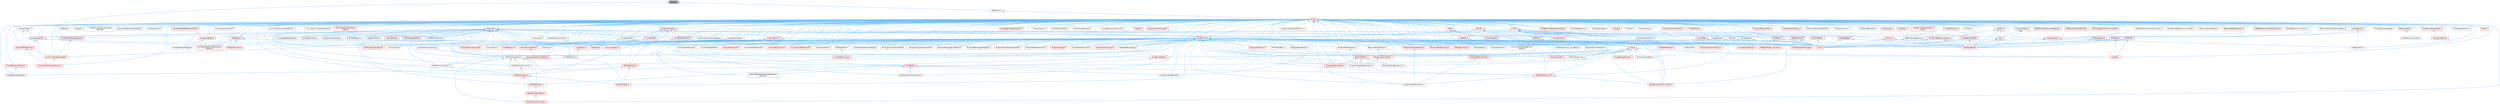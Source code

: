 digraph "Rotate.h"
{
 // INTERACTIVE_SVG=YES
 // LATEX_PDF_SIZE
  bgcolor="transparent";
  edge [fontname=Helvetica,fontsize=10,labelfontname=Helvetica,labelfontsize=10];
  node [fontname=Helvetica,fontsize=10,shape=box,height=0.2,width=0.4];
  Node1 [id="Node000001",label="Rotate.h",height=0.2,width=0.4,color="gray40", fillcolor="grey60", style="filled", fontcolor="black",tooltip=" "];
  Node1 -> Node2 [id="edge1_Node000001_Node000002",dir="back",color="steelblue1",style="solid",tooltip=" "];
  Node2 [id="Node000002",label="AttributeArrayContainer.h",height=0.2,width=0.4,color="grey40", fillcolor="white", style="filled",URL="$d1/d66/AttributeArrayContainer_8h.html",tooltip=" "];
  Node2 -> Node3 [id="edge2_Node000002_Node000003",dir="back",color="steelblue1",style="solid",tooltip=" "];
  Node3 [id="Node000003",label="MeshAttributeArray.h",height=0.2,width=0.4,color="grey40", fillcolor="white", style="filled",URL="$dd/dcf/MeshAttributeArray_8h.html",tooltip=" "];
  Node3 -> Node4 [id="edge3_Node000003_Node000004",dir="back",color="steelblue1",style="solid",tooltip=" "];
  Node4 [id="Node000004",label="HairDescription.h",height=0.2,width=0.4,color="red", fillcolor="#FFF0F0", style="filled",URL="$df/d27/HairDescription_8h.html",tooltip=" "];
  Node3 -> Node18 [id="edge4_Node000003_Node000018",dir="back",color="steelblue1",style="solid",tooltip=" "];
  Node18 [id="Node000018",label="MeshAttributes.h",height=0.2,width=0.4,color="red", fillcolor="#FFF0F0", style="filled",URL="$d8/d64/MeshAttributes_8h.html",tooltip=" "];
  Node18 -> Node22 [id="edge5_Node000018_Node000022",dir="back",color="steelblue1",style="solid",tooltip=" "];
  Node22 [id="Node000022",label="StaticMeshAttributes.h",height=0.2,width=0.4,color="red", fillcolor="#FFF0F0", style="filled",URL="$dd/db4/StaticMeshAttributes_8h.html",tooltip=" "];
  Node22 -> Node34 [id="edge6_Node000022_Node000034",dir="back",color="steelblue1",style="solid",tooltip=" "];
  Node34 [id="Node000034",label="SkeletalMeshAttributes.h",height=0.2,width=0.4,color="red", fillcolor="#FFF0F0", style="filled",URL="$df/d3f/SkeletalMeshAttributes_8h.html",tooltip=" "];
  Node3 -> Node37 [id="edge7_Node000003_Node000037",dir="back",color="steelblue1",style="solid",tooltip=" "];
  Node37 [id="Node000037",label="MeshDescription.h",height=0.2,width=0.4,color="red", fillcolor="#FFF0F0", style="filled",URL="$d5/d91/MeshDescription_8h.html",tooltip=" "];
  Node37 -> Node4 [id="edge8_Node000037_Node000004",dir="back",color="steelblue1",style="solid",tooltip=" "];
  Node37 -> Node18 [id="edge9_Node000037_Node000018",dir="back",color="steelblue1",style="solid",tooltip=" "];
  Node37 -> Node22 [id="edge10_Node000037_Node000022",dir="back",color="steelblue1",style="solid",tooltip=" "];
  Node3 -> Node106 [id="edge11_Node000003_Node000106",dir="back",color="steelblue1",style="solid",tooltip=" "];
  Node106 [id="Node000106",label="MeshElementContainer.h",height=0.2,width=0.4,color="grey40", fillcolor="white", style="filled",URL="$d1/dfa/MeshElementContainer_8h.html",tooltip=" "];
  Node106 -> Node37 [id="edge12_Node000106_Node000037",dir="back",color="steelblue1",style="solid",tooltip=" "];
  Node3 -> Node107 [id="edge13_Node000003_Node000107",dir="back",color="steelblue1",style="solid",tooltip=" "];
  Node107 [id="Node000107",label="MeshElementIndexer.h",height=0.2,width=0.4,color="grey40", fillcolor="white", style="filled",URL="$db/d4c/MeshElementIndexer_8h.html",tooltip=" "];
  Node107 -> Node37 [id="edge14_Node000107_Node000037",dir="back",color="steelblue1",style="solid",tooltip=" "];
  Node3 -> Node34 [id="edge15_Node000003_Node000034",dir="back",color="steelblue1",style="solid",tooltip=" "];
  Node3 -> Node22 [id="edge16_Node000003_Node000022",dir="back",color="steelblue1",style="solid",tooltip=" "];
  Node1 -> Node108 [id="edge17_Node000001_Node000108",dir="back",color="steelblue1",style="solid",tooltip=" "];
  Node108 [id="Node000108",label="StableSort.h",height=0.2,width=0.4,color="grey40", fillcolor="white", style="filled",URL="$d7/d3c/StableSort_8h.html",tooltip=" "];
  Node108 -> Node109 [id="edge18_Node000108_Node000109",dir="back",color="steelblue1",style="solid",tooltip=" "];
  Node109 [id="Node000109",label="Array.h",height=0.2,width=0.4,color="red", fillcolor="#FFF0F0", style="filled",URL="$df/dd0/Array_8h.html",tooltip=" "];
  Node109 -> Node110 [id="edge19_Node000109_Node000110",dir="back",color="steelblue1",style="solid",tooltip=" "];
  Node110 [id="Node000110",label="ABTesting.h",height=0.2,width=0.4,color="grey40", fillcolor="white", style="filled",URL="$d6/dec/ABTesting_8h.html",tooltip=" "];
  Node109 -> Node111 [id="edge20_Node000109_Node000111",dir="back",color="steelblue1",style="solid",tooltip=" "];
  Node111 [id="Node000111",label="AIHelpers.h",height=0.2,width=0.4,color="grey40", fillcolor="white", style="filled",URL="$d1/d0d/AIHelpers_8h.html",tooltip=" "];
  Node109 -> Node112 [id="edge21_Node000109_Node000112",dir="back",color="steelblue1",style="solid",tooltip=" "];
  Node112 [id="Node000112",label="ActorElementEditorAssetData\lInterface.h",height=0.2,width=0.4,color="grey40", fillcolor="white", style="filled",URL="$d9/d7b/ActorElementEditorAssetDataInterface_8h.html",tooltip=" "];
  Node109 -> Node113 [id="edge22_Node000109_Node000113",dir="back",color="steelblue1",style="solid",tooltip=" "];
  Node113 [id="Node000113",label="ActorSoundParameterInterface.h",height=0.2,width=0.4,color="grey40", fillcolor="white", style="filled",URL="$de/d9f/ActorSoundParameterInterface_8h.html",tooltip=" "];
  Node109 -> Node114 [id="edge23_Node000109_Node000114",dir="back",color="steelblue1",style="solid",tooltip=" "];
  Node114 [id="Node000114",label="AndroidJavaEnv.h",height=0.2,width=0.4,color="grey40", fillcolor="white", style="filled",URL="$d6/d94/AndroidJavaEnv_8h.html",tooltip=" "];
  Node109 -> Node115 [id="edge24_Node000109_Node000115",dir="back",color="steelblue1",style="solid",tooltip=" "];
  Node115 [id="Node000115",label="AnimDataModelHasher.h",height=0.2,width=0.4,color="grey40", fillcolor="white", style="filled",URL="$d1/d21/AnimDataModelHasher_8h.html",tooltip=" "];
  Node109 -> Node116 [id="edge25_Node000109_Node000116",dir="back",color="steelblue1",style="solid",tooltip=" "];
  Node116 [id="Node000116",label="AnimDataModelNotifyCollector.h",height=0.2,width=0.4,color="red", fillcolor="#FFF0F0", style="filled",URL="$dc/d99/AnimDataModelNotifyCollector_8h.html",tooltip=" "];
  Node109 -> Node280 [id="edge26_Node000109_Node000280",dir="back",color="steelblue1",style="solid",tooltip=" "];
  Node280 [id="Node000280",label="AnimGraphAttributes.h",height=0.2,width=0.4,color="grey40", fillcolor="white", style="filled",URL="$d3/d40/AnimGraphAttributes_8h.html",tooltip=" "];
  Node109 -> Node281 [id="edge27_Node000109_Node000281",dir="back",color="steelblue1",style="solid",tooltip=" "];
  Node281 [id="Node000281",label="AnimNodeEditMode.h",height=0.2,width=0.4,color="grey40", fillcolor="white", style="filled",URL="$df/df6/AnimNodeEditMode_8h.html",tooltip=" "];
  Node109 -> Node282 [id="edge28_Node000109_Node000282",dir="back",color="steelblue1",style="solid",tooltip=" "];
  Node282 [id="Node000282",label="AnimSequenceHelpers.h",height=0.2,width=0.4,color="grey40", fillcolor="white", style="filled",URL="$dd/d12/AnimSequenceHelpers_8h.html",tooltip=" "];
  Node109 -> Node283 [id="edge29_Node000109_Node000283",dir="back",color="steelblue1",style="solid",tooltip=" "];
  Node283 [id="Node000283",label="App.h",height=0.2,width=0.4,color="red", fillcolor="#FFF0F0", style="filled",URL="$de/d8b/App_8h.html",tooltip=" "];
  Node283 -> Node285 [id="edge30_Node000283_Node000285",dir="back",color="steelblue1",style="solid",tooltip=" "];
  Node285 [id="Node000285",label="Core.h",height=0.2,width=0.4,color="red", fillcolor="#FFF0F0", style="filled",URL="$d6/dd7/Core_8h.html",tooltip=" "];
  Node283 -> Node291 [id="edge31_Node000283_Node000291",dir="back",color="steelblue1",style="solid",tooltip=" "];
  Node291 [id="Node000291",label="CoreSharedPCH.h",height=0.2,width=0.4,color="red", fillcolor="#FFF0F0", style="filled",URL="$d8/de5/CoreSharedPCH_8h.html",tooltip=" "];
  Node109 -> Node1033 [id="edge32_Node000109_Node001033",dir="back",color="steelblue1",style="solid",tooltip=" "];
  Node1033 [id="Node001033",label="ArchiveFindCulprit.h",height=0.2,width=0.4,color="red", fillcolor="#FFF0F0", style="filled",URL="$de/d30/ArchiveFindCulprit_8h.html",tooltip=" "];
  Node109 -> Node1034 [id="edge33_Node000109_Node001034",dir="back",color="steelblue1",style="solid",tooltip=" "];
  Node1034 [id="Node001034",label="ArchiveHasReferences.h",height=0.2,width=0.4,color="grey40", fillcolor="white", style="filled",URL="$d8/df1/ArchiveHasReferences_8h.html",tooltip=" "];
  Node109 -> Node1035 [id="edge34_Node000109_Node001035",dir="back",color="steelblue1",style="solid",tooltip=" "];
  Node1035 [id="Node001035",label="ArchiveLoadCompressedProxy.h",height=0.2,width=0.4,color="grey40", fillcolor="white", style="filled",URL="$d0/deb/ArchiveLoadCompressedProxy_8h.html",tooltip=" "];
  Node109 -> Node1036 [id="edge35_Node000109_Node001036",dir="back",color="steelblue1",style="solid",tooltip=" "];
  Node1036 [id="Node001036",label="ArchiveObjectCrc32.h",height=0.2,width=0.4,color="red", fillcolor="#FFF0F0", style="filled",URL="$d8/d12/ArchiveObjectCrc32_8h.html",tooltip=" "];
  Node109 -> Node1037 [id="edge36_Node000109_Node001037",dir="back",color="steelblue1",style="solid",tooltip=" "];
  Node1037 [id="Node001037",label="ArchiveSaveCompressedProxy.h",height=0.2,width=0.4,color="grey40", fillcolor="white", style="filled",URL="$d4/dee/ArchiveSaveCompressedProxy_8h.html",tooltip=" "];
  Node109 -> Node1038 [id="edge37_Node000109_Node001038",dir="back",color="steelblue1",style="solid",tooltip=" "];
  Node1038 [id="Node001038",label="ArchiveSerializedProperty\lChain.h",height=0.2,width=0.4,color="red", fillcolor="#FFF0F0", style="filled",URL="$d0/dd3/ArchiveSerializedPropertyChain_8h.html",tooltip=" "];
  Node109 -> Node1043 [id="edge38_Node000109_Node001043",dir="back",color="steelblue1",style="solid",tooltip=" "];
  Node1043 [id="Node001043",label="ArchiveShowReferences.h",height=0.2,width=0.4,color="red", fillcolor="#FFF0F0", style="filled",URL="$db/d28/ArchiveShowReferences_8h.html",tooltip=" "];
  Node109 -> Node1044 [id="edge39_Node000109_Node001044",dir="back",color="steelblue1",style="solid",tooltip=" "];
  Node1044 [id="Node001044",label="ArchiveStackTrace.h",height=0.2,width=0.4,color="grey40", fillcolor="white", style="filled",URL="$d9/d16/ArchiveStackTrace_8h.html",tooltip=" "];
  Node109 -> Node1045 [id="edge40_Node000109_Node001045",dir="back",color="steelblue1",style="solid",tooltip=" "];
  Node1045 [id="Node001045",label="ArchiveUObjectFromStructured\lArchive.h",height=0.2,width=0.4,color="red", fillcolor="#FFF0F0", style="filled",URL="$d2/d52/ArchiveUObjectFromStructuredArchive_8h.html",tooltip=" "];
  Node109 -> Node1046 [id="edge41_Node000109_Node001046",dir="back",color="steelblue1",style="solid",tooltip=" "];
  Node1046 [id="Node001046",label="ArrayBuilder.h",height=0.2,width=0.4,color="grey40", fillcolor="white", style="filled",URL="$d1/d4b/ArrayBuilder_8h.html",tooltip=" "];
  Node1046 -> Node285 [id="edge42_Node001046_Node000285",dir="back",color="steelblue1",style="solid",tooltip=" "];
  Node109 -> Node1047 [id="edge43_Node000109_Node001047",dir="back",color="steelblue1",style="solid",tooltip=" "];
  Node1047 [id="Node001047",label="ArrayReader.h",height=0.2,width=0.4,color="grey40", fillcolor="white", style="filled",URL="$d8/d40/ArrayReader_8h.html",tooltip=" "];
  Node1047 -> Node285 [id="edge44_Node001047_Node000285",dir="back",color="steelblue1",style="solid",tooltip=" "];
  Node109 -> Node1048 [id="edge45_Node000109_Node001048",dir="back",color="steelblue1",style="solid",tooltip=" "];
  Node1048 [id="Node001048",label="ArrayView.h",height=0.2,width=0.4,color="red", fillcolor="#FFF0F0", style="filled",URL="$d7/df4/ArrayView_8h.html",tooltip=" "];
  Node1048 -> Node115 [id="edge46_Node001048_Node000115",dir="back",color="steelblue1",style="solid",tooltip=" "];
  Node1048 -> Node1044 [id="edge47_Node001048_Node001044",dir="back",color="steelblue1",style="solid",tooltip=" "];
  Node1048 -> Node1052 [id="edge48_Node001048_Node001052",dir="back",color="steelblue1",style="solid",tooltip=" "];
  Node1052 [id="Node001052",label="AssetData.h",height=0.2,width=0.4,color="red", fillcolor="#FFF0F0", style="filled",URL="$d9/d19/AssetData_8h.html",tooltip=" "];
  Node1052 -> Node1072 [id="edge49_Node001052_Node001072",dir="back",color="steelblue1",style="solid",tooltip=" "];
  Node1072 [id="Node001072",label="AssetRegistryGenerator.h",height=0.2,width=0.4,color="grey40", fillcolor="white", style="filled",URL="$df/dd1/AssetRegistryGenerator_8h.html",tooltip=" "];
  Node1052 -> Node1074 [id="edge50_Node001052_Node001074",dir="back",color="steelblue1",style="solid",tooltip=" "];
  Node1074 [id="Node001074",label="AssetSourceFilenameCache.h",height=0.2,width=0.4,color="grey40", fillcolor="white", style="filled",URL="$dd/d16/AssetSourceFilenameCache_8h.html",tooltip=" "];
  Node1052 -> Node1090 [id="edge51_Node001052_Node001090",dir="back",color="steelblue1",style="solid",tooltip=" "];
  Node1090 [id="Node001090",label="CollectionDragDropOp.h",height=0.2,width=0.4,color="grey40", fillcolor="white", style="filled",URL="$d6/d23/CollectionDragDropOp_8h.html",tooltip=" "];
  Node1052 -> Node1228 [id="edge52_Node001052_Node001228",dir="back",color="steelblue1",style="solid",tooltip=" "];
  Node1228 [id="Node001228",label="EdGraphSchema_K2.h",height=0.2,width=0.4,color="red", fillcolor="#FFF0F0", style="filled",URL="$d0/dcf/EdGraphSchema__K2_8h.html",tooltip=" "];
  Node1228 -> Node1232 [id="edge53_Node001228_Node001232",dir="back",color="steelblue1",style="solid",tooltip=" "];
  Node1232 [id="Node001232",label="BlueprintTypePromotion.h",height=0.2,width=0.4,color="grey40", fillcolor="white", style="filled",URL="$d2/d23/BlueprintTypePromotion_8h.html",tooltip=" "];
  Node1228 -> Node1233 [id="edge54_Node001228_Node001233",dir="back",color="steelblue1",style="solid",tooltip=" "];
  Node1233 [id="Node001233",label="EdGraphSchema_K2_Actions.h",height=0.2,width=0.4,color="red", fillcolor="#FFF0F0", style="filled",URL="$d8/d9c/EdGraphSchema__K2__Actions_8h.html",tooltip=" "];
  Node1052 -> Node1392 [id="edge55_Node001052_Node001392",dir="back",color="steelblue1",style="solid",tooltip=" "];
  Node1392 [id="Node001392",label="ExternalObjectAndActorDependency\lGatherer.h",height=0.2,width=0.4,color="grey40", fillcolor="white", style="filled",URL="$d3/d4e/ExternalObjectAndActorDependencyGatherer_8h.html",tooltip=" "];
  Node1048 -> Node1554 [id="edge56_Node001048_Node001554",dir="back",color="steelblue1",style="solid",tooltip=" "];
  Node1554 [id="Node001554",label="AsyncLoading2.h",height=0.2,width=0.4,color="red", fillcolor="#FFF0F0", style="filled",URL="$dd/db7/AsyncLoading2_8h.html",tooltip=" "];
  Node1048 -> Node1584 [id="edge57_Node001048_Node001584",dir="back",color="steelblue1",style="solid",tooltip=" "];
  Node1584 [id="Node001584",label="BezierChannelCurveModel.h",height=0.2,width=0.4,color="red", fillcolor="#FFF0F0", style="filled",URL="$d3/d63/BezierChannelCurveModel_8h.html",tooltip=" "];
  Node1048 -> Node1588 [id="edge58_Node001048_Node001588",dir="back",color="steelblue1",style="solid",tooltip=" "];
  Node1588 [id="Node001588",label="BlueprintAssetHandler.h",height=0.2,width=0.4,color="grey40", fillcolor="white", style="filled",URL="$d0/d84/BlueprintAssetHandler_8h.html",tooltip=" "];
  Node1048 -> Node1590 [id="edge59_Node001048_Node001590",dir="back",color="steelblue1",style="solid",tooltip=" "];
  Node1590 [id="Node001590",label="BoolPropertyTrackEditor.h",height=0.2,width=0.4,color="red", fillcolor="#FFF0F0", style="filled",URL="$db/d07/BoolPropertyTrackEditor_8h.html",tooltip=" "];
  Node1048 -> Node1592 [id="edge60_Node001048_Node001592",dir="back",color="steelblue1",style="solid",tooltip=" "];
  Node1592 [id="Node001592",label="BulkDataRegistry.h",height=0.2,width=0.4,color="grey40", fillcolor="white", style="filled",URL="$da/db4/BulkDataRegistry_8h.html",tooltip=" "];
  Node1048 -> Node1814 [id="edge61_Node001048_Node001814",dir="back",color="steelblue1",style="solid",tooltip=" "];
  Node1814 [id="Node001814",label="CategoryModel.h",height=0.2,width=0.4,color="grey40", fillcolor="white", style="filled",URL="$db/dfe/CategoryModel_8h.html",tooltip=" "];
  Node1048 -> Node3028 [id="edge62_Node001048_Node003028",dir="back",color="steelblue1",style="solid",tooltip=" "];
  Node3028 [id="Node003028",label="ChannelCurveModel.h",height=0.2,width=0.4,color="red", fillcolor="#FFF0F0", style="filled",URL="$de/dfa/ChannelCurveModel_8h.html",tooltip=" "];
  Node3028 -> Node1584 [id="edge63_Node003028_Node001584",dir="back",color="steelblue1",style="solid",tooltip=" "];
  Node1048 -> Node1815 [id="edge64_Node001048_Node001815",dir="back",color="steelblue1",style="solid",tooltip=" "];
  Node1815 [id="Node001815",label="ChannelModel.h",height=0.2,width=0.4,color="red", fillcolor="#FFF0F0", style="filled",URL="$de/d30/ChannelModel_8h.html",tooltip=" "];
  Node1048 -> Node4213 [id="edge65_Node001048_Node004213",dir="back",color="steelblue1",style="solid",tooltip=" "];
  Node4213 [id="Node004213",label="CompositeBuffer.h",height=0.2,width=0.4,color="red", fillcolor="#FFF0F0", style="filled",URL="$da/d4b/CompositeBuffer_8h.html",tooltip=" "];
  Node4213 -> Node1638 [id="edge66_Node004213_Node001638",dir="back",color="steelblue1",style="solid",tooltip=" "];
  Node1638 [id="Node001638",label="CompactBinaryPackage.h",height=0.2,width=0.4,color="grey40", fillcolor="white", style="filled",URL="$de/d7e/CompactBinaryPackage_8h.html",tooltip=" "];
  Node1048 -> Node3030 [id="edge67_Node001048_Node003030",dir="back",color="steelblue1",style="solid",tooltip=" "];
  Node3030 [id="Node003030",label="ConstraintChannelCurveModel.h",height=0.2,width=0.4,color="grey40", fillcolor="white", style="filled",URL="$d9/d5f/ConstraintChannelCurveModel_8h.html",tooltip=" "];
  Node1048 -> Node4218 [id="edge68_Node001048_Node004218",dir="back",color="steelblue1",style="solid",tooltip=" "];
  Node4218 [id="Node004218",label="ConvexHull2.h",height=0.2,width=0.4,color="grey40", fillcolor="white", style="filled",URL="$df/dc5/ConvexHull2_8h.html",tooltip=" "];
  Node1048 -> Node4219 [id="edge69_Node001048_Node004219",dir="back",color="steelblue1",style="solid",tooltip=" "];
  Node4219 [id="Node004219",label="ConvexHull3.h",height=0.2,width=0.4,color="grey40", fillcolor="white", style="filled",URL="$d2/d83/ConvexHull3_8h.html",tooltip=" "];
  Node1048 -> Node1597 [id="edge70_Node001048_Node001597",dir="back",color="steelblue1",style="solid",tooltip=" "];
  Node1597 [id="Node001597",label="CookPackageSplitter.h",height=0.2,width=0.4,color="red", fillcolor="#FFF0F0", style="filled",URL="$da/db3/CookPackageSplitter_8h.html",tooltip=" "];
  Node1048 -> Node285 [id="edge71_Node001048_Node000285",dir="back",color="steelblue1",style="solid",tooltip=" "];
  Node1048 -> Node1646 [id="edge72_Node001048_Node001646",dir="back",color="steelblue1",style="solid",tooltip=" "];
  Node1646 [id="Node001646",label="CoreDelegates.h",height=0.2,width=0.4,color="red", fillcolor="#FFF0F0", style="filled",URL="$d9/dc2/CoreDelegates_8h.html",tooltip=" "];
  Node1646 -> Node285 [id="edge73_Node001646_Node000285",dir="back",color="steelblue1",style="solid",tooltip=" "];
  Node1646 -> Node291 [id="edge74_Node001646_Node000291",dir="back",color="steelblue1",style="solid",tooltip=" "];
  Node1048 -> Node4220 [id="edge75_Node001048_Node004220",dir="back",color="steelblue1",style="solid",tooltip=" "];
  Node4220 [id="Node004220",label="CoreRedirects.h",height=0.2,width=0.4,color="red", fillcolor="#FFF0F0", style="filled",URL="$d1/d15/CoreRedirects_8h.html",tooltip=" "];
  Node1048 -> Node291 [id="edge76_Node001048_Node000291",dir="back",color="steelblue1",style="solid",tooltip=" "];
  Node1048 -> Node1678 [id="edge77_Node001048_Node001678",dir="back",color="steelblue1",style="solid",tooltip=" "];
  Node1678 [id="Node001678",label="CurveEditor.h",height=0.2,width=0.4,color="red", fillcolor="#FFF0F0", style="filled",URL="$d1/d27/CurveEditor_8h.html",tooltip=" "];
  Node1678 -> Node1688 [id="edge78_Node001678_Node001688",dir="back",color="steelblue1",style="solid",tooltip=" "];
  Node1688 [id="Node001688",label="CurveEditorUtils.h",height=0.2,width=0.4,color="grey40", fillcolor="white", style="filled",URL="$d3/d81/CurveEditorUtils_8h.html",tooltip=" "];
  Node1048 -> Node4221 [id="edge79_Node001048_Node004221",dir="back",color="steelblue1",style="solid",tooltip=" "];
  Node4221 [id="Node004221",label="CurveEditorSelection.h",height=0.2,width=0.4,color="red", fillcolor="#FFF0F0", style="filled",URL="$d3/def/CurveEditorSelection_8h.html",tooltip=" "];
  Node4221 -> Node1678 [id="edge80_Node004221_Node001678",dir="back",color="steelblue1",style="solid",tooltip=" "];
  Node1048 -> Node4223 [id="edge81_Node001048_Node004223",dir="back",color="steelblue1",style="solid",tooltip=" "];
  Node4223 [id="Node004223",label="CurveEditorTree.h",height=0.2,width=0.4,color="grey40", fillcolor="white", style="filled",URL="$dc/d32/CurveEditorTree_8h.html",tooltip=" "];
  Node4223 -> Node1678 [id="edge82_Node004223_Node001678",dir="back",color="steelblue1",style="solid",tooltip=" "];
  Node1048 -> Node4224 [id="edge83_Node001048_Node004224",dir="back",color="steelblue1",style="solid",tooltip=" "];
  Node4224 [id="Node004224",label="CurveEditorTreeFilter.h",height=0.2,width=0.4,color="grey40", fillcolor="white", style="filled",URL="$d6/dcd/CurveEditorTreeFilter_8h.html",tooltip=" "];
  Node1048 -> Node3031 [id="edge84_Node001048_Node003031",dir="back",color="steelblue1",style="solid",tooltip=" "];
  Node3031 [id="Node003031",label="CurveModel.h",height=0.2,width=0.4,color="red", fillcolor="#FFF0F0", style="filled",URL="$de/d1c/CurveModel_8h.html",tooltip=" "];
  Node3031 -> Node3028 [id="edge85_Node003031_Node003028",dir="back",color="steelblue1",style="solid",tooltip=" "];
  Node3031 -> Node1678 [id="edge86_Node003031_Node001678",dir="back",color="steelblue1",style="solid",tooltip=" "];
  Node3031 -> Node1688 [id="edge87_Node003031_Node001688",dir="back",color="steelblue1",style="solid",tooltip=" "];
  Node1048 -> Node4225 [id="edge88_Node001048_Node004225",dir="back",color="steelblue1",style="solid",tooltip=" "];
  Node4225 [id="Node004225",label="Delaunay2.h",height=0.2,width=0.4,color="grey40", fillcolor="white", style="filled",URL="$d2/d4c/Delaunay2_8h.html",tooltip=" "];
  Node1048 -> Node4226 [id="edge89_Node001048_Node004226",dir="back",color="steelblue1",style="solid",tooltip=" "];
  Node4226 [id="Node004226",label="Delaunay3.h",height=0.2,width=0.4,color="grey40", fillcolor="white", style="filled",URL="$d1/d5b/Delaunay3_8h.html",tooltip=" "];
  Node1048 -> Node4227 [id="edge90_Node001048_Node004227",dir="back",color="steelblue1",style="solid",tooltip=" "];
  Node4227 [id="Node004227",label="DetectExteriorVisibility.h",height=0.2,width=0.4,color="grey40", fillcolor="white", style="filled",URL="$da/d70/DetectExteriorVisibility_8h.html",tooltip=" "];
  Node1048 -> Node4228 [id="edge91_Node001048_Node004228",dir="back",color="steelblue1",style="solid",tooltip=" "];
  Node4228 [id="Node004228",label="DynamicMesh3.h",height=0.2,width=0.4,color="red", fillcolor="#FFF0F0", style="filled",URL="$d5/d34/DynamicMesh3_8h.html",tooltip=" "];
  Node4228 -> Node4231 [id="edge92_Node004228_Node004231",dir="back",color="steelblue1",style="solid",tooltip=" "];
  Node4231 [id="Node004231",label="ConvexDecomposition3.h",height=0.2,width=0.4,color="red", fillcolor="#FFF0F0", style="filled",URL="$d4/d2b/ConvexDecomposition3_8h.html",tooltip=" "];
  Node4228 -> Node4237 [id="edge93_Node004228_Node004237",dir="back",color="steelblue1",style="solid",tooltip=" "];
  Node4237 [id="Node004237",label="DynamicMeshChangeTracker.h",height=0.2,width=0.4,color="red", fillcolor="#FFF0F0", style="filled",URL="$dd/df0/DynamicMeshChangeTracker_8h.html",tooltip=" "];
  Node4228 -> Node4289 [id="edge94_Node004228_Node004289",dir="back",color="steelblue1",style="solid",tooltip=" "];
  Node4289 [id="Node004289",label="DynamicMeshOverlay.h",height=0.2,width=0.4,color="red", fillcolor="#FFF0F0", style="filled",URL="$de/d26/DynamicMeshOverlay_8h.html",tooltip=" "];
  Node4289 -> Node4236 [id="edge95_Node004289_Node004236",dir="back",color="steelblue1",style="solid",tooltip=" "];
  Node4236 [id="Node004236",label="DynamicMeshAttributeSet.h",height=0.2,width=0.4,color="red", fillcolor="#FFF0F0", style="filled",URL="$d1/d88/DynamicMeshAttributeSet_8h.html",tooltip=" "];
  Node4236 -> Node4237 [id="edge96_Node004236_Node004237",dir="back",color="steelblue1",style="solid",tooltip=" "];
  Node4289 -> Node4237 [id="edge97_Node004289_Node004237",dir="back",color="steelblue1",style="solid",tooltip=" "];
  Node1048 -> Node4236 [id="edge98_Node001048_Node004236",dir="back",color="steelblue1",style="solid",tooltip=" "];
  Node1048 -> Node4289 [id="edge99_Node001048_Node004289",dir="back",color="steelblue1",style="solid",tooltip=" "];
  Node1048 -> Node4283 [id="edge100_Node001048_Node004283",dir="back",color="steelblue1",style="solid",tooltip=" "];
  Node4283 [id="Node004283",label="DynamicMeshSculptLayers.h",height=0.2,width=0.4,color="red", fillcolor="#FFF0F0", style="filled",URL="$da/df3/DynamicMeshSculptLayers_8h.html",tooltip=" "];
  Node4283 -> Node4236 [id="edge101_Node004283_Node004236",dir="back",color="steelblue1",style="solid",tooltip=" "];
  Node1048 -> Node1233 [id="edge102_Node001048_Node001233",dir="back",color="steelblue1",style="solid",tooltip=" "];
  Node1048 -> Node4364 [id="edge103_Node001048_Node004364",dir="back",color="steelblue1",style="solid",tooltip=" "];
  Node4364 [id="Node004364",label="FileHelper.h",height=0.2,width=0.4,color="red", fillcolor="#FFF0F0", style="filled",URL="$d8/dfe/FileHelper_8h.html",tooltip=" "];
  Node4364 -> Node285 [id="edge104_Node004364_Node000285",dir="back",color="steelblue1",style="solid",tooltip=" "];
  Node4364 -> Node291 [id="edge105_Node004364_Node000291",dir="back",color="steelblue1",style="solid",tooltip=" "];
  Node1048 -> Node4367 [id="edge106_Node001048_Node004367",dir="back",color="steelblue1",style="solid",tooltip=" "];
  Node4367 [id="Node004367",label="FileRegions.h",height=0.2,width=0.4,color="red", fillcolor="#FFF0F0", style="filled",URL="$d0/d11/FileRegions_8h.html",tooltip=" "];
  Node4367 -> Node1045 [id="edge107_Node004367_Node001045",dir="back",color="steelblue1",style="solid",tooltip=" "];
  Node4367 -> Node2507 [id="edge108_Node004367_Node002507",dir="back",color="steelblue1",style="solid",tooltip=" "];
  Node2507 [id="Node002507",label="BulkData.h",height=0.2,width=0.4,color="red", fillcolor="#FFF0F0", style="filled",URL="$d4/d8e/BulkData_8h.html",tooltip=" "];
  Node4367 -> Node4368 [id="edge109_Node004367_Node004368",dir="back",color="steelblue1",style="solid",tooltip=" "];
  Node4368 [id="Node004368",label="FileRegionArchive.h",height=0.2,width=0.4,color="red", fillcolor="#FFF0F0", style="filled",URL="$d1/dfe/FileRegionArchive_8h.html",tooltip=" "];
  Node1048 -> Node3 [id="edge110_Node001048_Node000003",dir="back",color="steelblue1",style="solid",tooltip=" "];
  Node1048 -> Node18 [id="edge111_Node001048_Node000018",dir="back",color="steelblue1",style="solid",tooltip=" "];
  Node1048 -> Node37 [id="edge112_Node001048_Node000037",dir="back",color="steelblue1",style="solid",tooltip=" "];
  Node1048 -> Node107 [id="edge113_Node001048_Node000107",dir="back",color="steelblue1",style="solid",tooltip=" "];
  Node109 -> Node4565 [id="edge114_Node000109_Node004565",dir="back",color="steelblue1",style="solid",tooltip=" "];
  Node4565 [id="Node004565",label="AssetBundleData.h",height=0.2,width=0.4,color="red", fillcolor="#FFF0F0", style="filled",URL="$df/d47/AssetBundleData_8h.html",tooltip=" "];
  Node4565 -> Node1052 [id="edge115_Node004565_Node001052",dir="back",color="steelblue1",style="solid",tooltip=" "];
  Node109 -> Node1052 [id="edge116_Node000109_Node001052",dir="back",color="steelblue1",style="solid",tooltip=" "];
  Node109 -> Node4542 [id="edge117_Node000109_Node004542",dir="back",color="steelblue1",style="solid",tooltip=" "];
  Node4542 [id="Node004542",label="AssetImportTask.h",height=0.2,width=0.4,color="grey40", fillcolor="white", style="filled",URL="$d7/d65/AssetImportTask_8h.html",tooltip=" "];
  Node109 -> Node4583 [id="edge118_Node000109_Node004583",dir="back",color="steelblue1",style="solid",tooltip=" "];
  Node4583 [id="Node004583",label="AssetManagerTypes.h",height=0.2,width=0.4,color="red", fillcolor="#FFF0F0", style="filled",URL="$d6/d98/AssetManagerTypes_8h.html",tooltip=" "];
  Node109 -> Node1072 [id="edge119_Node000109_Node001072",dir="back",color="steelblue1",style="solid",tooltip=" "];
  Node109 -> Node6425 [id="edge120_Node000109_Node006425",dir="back",color="steelblue1",style="solid",tooltip=" "];
  Node6425 [id="Node006425",label="AssetRegistryInterface.h",height=0.2,width=0.4,color="red", fillcolor="#FFF0F0", style="filled",URL="$d5/d26/AssetRegistryInterface_8h.html",tooltip=" "];
  Node6425 -> Node1072 [id="edge121_Node006425_Node001072",dir="back",color="steelblue1",style="solid",tooltip=" "];
  Node109 -> Node4371 [id="edge122_Node000109_Node004371",dir="back",color="steelblue1",style="solid",tooltip=" "];
  Node4371 [id="Node004371",label="AssetRegistryTagsContext.h",height=0.2,width=0.4,color="red", fillcolor="#FFF0F0", style="filled",URL="$d1/d74/AssetRegistryTagsContext_8h.html",tooltip=" "];
  Node109 -> Node1074 [id="edge123_Node000109_Node001074",dir="back",color="steelblue1",style="solid",tooltip=" "];
  Node109 -> Node6598 [id="edge124_Node000109_Node006598",dir="back",color="steelblue1",style="solid",tooltip=" "];
  Node6598 [id="Node006598",label="AssetTypeActions_SoundBase.h",height=0.2,width=0.4,color="grey40", fillcolor="white", style="filled",URL="$db/d4e/AssetTypeActions__SoundBase_8h.html",tooltip=" "];
  Node109 -> Node1554 [id="edge125_Node000109_Node001554",dir="back",color="steelblue1",style="solid",tooltip=" "];
  Node109 -> Node6820 [id="edge126_Node000109_Node006820",dir="back",color="steelblue1",style="solid",tooltip=" "];
  Node6820 [id="Node006820",label="AudioAnalytics.h",height=0.2,width=0.4,color="grey40", fillcolor="white", style="filled",URL="$dc/d3f/AudioAnalytics_8h.html",tooltip=" "];
  Node109 -> Node894 [id="edge127_Node000109_Node000894",dir="back",color="steelblue1",style="solid",tooltip=" "];
  Node894 [id="Node000894",label="AudioEditorModule.h",height=0.2,width=0.4,color="grey40", fillcolor="white", style="filled",URL="$d4/d28/AudioEditorModule_8h.html",tooltip=" "];
  Node109 -> Node6426 [id="edge128_Node000109_Node006426",dir="back",color="steelblue1",style="solid",tooltip=" "];
  Node6426 [id="Node006426",label="AudioFormatSettings.h",height=0.2,width=0.4,color="grey40", fillcolor="white", style="filled",URL="$d7/d79/AudioFormatSettings_8h.html",tooltip=" "];
  Node109 -> Node4545 [id="edge129_Node000109_Node004545",dir="back",color="steelblue1",style="solid",tooltip=" "];
  Node4545 [id="Node004545",label="AutomatedAssetImportData.h",height=0.2,width=0.4,color="grey40", fillcolor="white", style="filled",URL="$dd/d4f/AutomatedAssetImportData_8h.html",tooltip=" "];
  Node109 -> Node8393 [id="edge130_Node000109_Node008393",dir="back",color="steelblue1",style="solid",tooltip=" "];
  Node8393 [id="Node008393",label="AverageOverlayToVertices.h",height=0.2,width=0.4,color="grey40", fillcolor="white", style="filled",URL="$d8/d66/AverageOverlayToVertices_8h.html",tooltip=" "];
  Node109 -> Node896 [id="edge131_Node000109_Node000896",dir="back",color="steelblue1",style="solid",tooltip=" "];
  Node896 [id="Node000896",label="BPVariableDragDropAction.h",height=0.2,width=0.4,color="grey40", fillcolor="white", style="filled",URL="$dd/d23/BPVariableDragDropAction_8h.html",tooltip=" "];
  Node109 -> Node8394 [id="edge132_Node000109_Node008394",dir="back",color="steelblue1",style="solid",tooltip=" "];
  Node8394 [id="Node008394",label="Base64.h",height=0.2,width=0.4,color="red", fillcolor="#FFF0F0", style="filled",URL="$d1/dbd/Base64_8h.html",tooltip=" "];
  Node109 -> Node1584 [id="edge133_Node000109_Node001584",dir="back",color="steelblue1",style="solid",tooltip=" "];
  Node109 -> Node8395 [id="edge134_Node000109_Node008395",dir="back",color="steelblue1",style="solid",tooltip=" "];
  Node8395 [id="Node008395",label="BinaryArchiveFormatter.h",height=0.2,width=0.4,color="red", fillcolor="#FFF0F0", style="filled",URL="$d2/d01/BinaryArchiveFormatter_8h.html",tooltip=" "];
  Node109 -> Node1824 [id="edge135_Node000109_Node001824",dir="back",color="steelblue1",style="solid",tooltip=" "];
  Node1824 [id="Node001824",label="BindingLifetimeTrackEditor.h",height=0.2,width=0.4,color="grey40", fillcolor="white", style="filled",URL="$db/d3c/BindingLifetimeTrackEditor_8h.html",tooltip=" "];
  Node109 -> Node8498 [id="edge136_Node000109_Node008498",dir="back",color="steelblue1",style="solid",tooltip=" "];
  Node8498 [id="Node008498",label="BitReader.h",height=0.2,width=0.4,color="red", fillcolor="#FFF0F0", style="filled",URL="$dd/d8b/BitReader_8h.html",tooltip=" "];
  Node8498 -> Node285 [id="edge137_Node008498_Node000285",dir="back",color="steelblue1",style="solid",tooltip=" "];
  Node8498 -> Node5163 [id="edge138_Node008498_Node005163",dir="back",color="steelblue1",style="solid",tooltip=" "];
  Node5163 [id="Node005163",label="CoreNet.h",height=0.2,width=0.4,color="red", fillcolor="#FFF0F0", style="filled",URL="$da/d1a/CoreNet_8h.html",tooltip=" "];
  Node8498 -> Node291 [id="edge139_Node008498_Node000291",dir="back",color="steelblue1",style="solid",tooltip=" "];
  Node109 -> Node8500 [id="edge140_Node000109_Node008500",dir="back",color="steelblue1",style="solid",tooltip=" "];
  Node8500 [id="Node008500",label="BitWriter.h",height=0.2,width=0.4,color="red", fillcolor="#FFF0F0", style="filled",URL="$d5/d10/BitWriter_8h.html",tooltip=" "];
  Node8500 -> Node285 [id="edge141_Node008500_Node000285",dir="back",color="steelblue1",style="solid",tooltip=" "];
  Node8500 -> Node5163 [id="edge142_Node008500_Node005163",dir="back",color="steelblue1",style="solid",tooltip=" "];
  Node8500 -> Node291 [id="edge143_Node008500_Node000291",dir="back",color="steelblue1",style="solid",tooltip=" "];
  Node109 -> Node4447 [id="edge144_Node000109_Node004447",dir="back",color="steelblue1",style="solid",tooltip=" "];
  Node4447 [id="Node004447",label="BlueprintActionDatabase.h",height=0.2,width=0.4,color="red", fillcolor="#FFF0F0", style="filled",URL="$d4/dae/BlueprintActionDatabase_8h.html",tooltip=" "];
  Node4447 -> Node1232 [id="edge145_Node004447_Node001232",dir="back",color="steelblue1",style="solid",tooltip=" "];
  Node109 -> Node2859 [id="edge146_Node000109_Node002859",dir="back",color="steelblue1",style="solid",tooltip=" "];
  Node2859 [id="Node002859",label="BlueprintActionFilter.h",height=0.2,width=0.4,color="red", fillcolor="#FFF0F0", style="filled",URL="$d5/d2a/BlueprintActionFilter_8h.html",tooltip=" "];
  Node2859 -> Node897 [id="edge147_Node002859_Node000897",dir="back",color="steelblue1",style="solid",tooltip=" "];
  Node897 [id="Node000897",label="BlueprintDragDropMenuItem.h",height=0.2,width=0.4,color="grey40", fillcolor="white", style="filled",URL="$dc/deb/BlueprintDragDropMenuItem_8h.html",tooltip=" "];
  Node109 -> Node1095 [id="edge148_Node000109_Node001095",dir="back",color="steelblue1",style="solid",tooltip=" "];
  Node1095 [id="Node001095",label="BlueprintActionMenuBuilder.h",height=0.2,width=0.4,color="grey40", fillcolor="white", style="filled",URL="$dd/dea/BlueprintActionMenuBuilder_8h.html",tooltip=" "];
  Node109 -> Node1096 [id="edge149_Node000109_Node001096",dir="back",color="steelblue1",style="solid",tooltip=" "];
  Node1096 [id="Node001096",label="BlueprintActionMenuItem.h",height=0.2,width=0.4,color="grey40", fillcolor="white", style="filled",URL="$d8/dca/BlueprintActionMenuItem_8h.html",tooltip=" "];
  Node109 -> Node1588 [id="edge150_Node000109_Node001588",dir="back",color="steelblue1",style="solid",tooltip=" "];
  Node109 -> Node4547 [id="edge151_Node000109_Node004547",dir="back",color="steelblue1",style="solid",tooltip=" "];
  Node4547 [id="Node004547",label="BlueprintCompilerExtension.h",height=0.2,width=0.4,color="grey40", fillcolor="white", style="filled",URL="$d3/dc0/BlueprintCompilerExtension_8h.html",tooltip=" "];
  Node109 -> Node897 [id="edge152_Node000109_Node000897",dir="back",color="steelblue1",style="solid",tooltip=" "];
  Node109 -> Node895 [id="edge153_Node000109_Node000895",dir="back",color="steelblue1",style="solid",tooltip=" "];
  Node895 [id="Node000895",label="BlueprintEditor.h",height=0.2,width=0.4,color="red", fillcolor="#FFF0F0", style="filled",URL="$df/d7d/BlueprintEditor_8h.html",tooltip=" "];
  Node895 -> Node896 [id="edge154_Node000895_Node000896",dir="back",color="steelblue1",style="solid",tooltip=" "];
  Node895 -> Node897 [id="edge155_Node000895_Node000897",dir="back",color="steelblue1",style="solid",tooltip=" "];
  Node895 -> Node898 [id="edge156_Node000895_Node000898",dir="back",color="steelblue1",style="solid",tooltip=" "];
  Node898 [id="Node000898",label="BlueprintEditorModes.h",height=0.2,width=0.4,color="red", fillcolor="#FFF0F0", style="filled",URL="$d9/d70/BlueprintEditorModes_8h.html",tooltip=" "];
  Node109 -> Node898 [id="edge157_Node000109_Node000898",dir="back",color="steelblue1",style="solid",tooltip=" "];
  Node109 -> Node907 [id="edge158_Node000109_Node000907",dir="back",color="steelblue1",style="solid",tooltip=" "];
  Node907 [id="Node000907",label="BlueprintEditorModule.h",height=0.2,width=0.4,color="grey40", fillcolor="white", style="filled",URL="$df/d39/BlueprintEditorModule_8h.html",tooltip=" "];
  Node907 -> Node895 [id="edge159_Node000907_Node000895",dir="back",color="steelblue1",style="solid",tooltip=" "];
  Node109 -> Node1370 [id="edge160_Node000109_Node001370",dir="back",color="steelblue1",style="solid",tooltip=" "];
  Node1370 [id="Node001370",label="BlueprintEditorSettings.h",height=0.2,width=0.4,color="red", fillcolor="#FFF0F0", style="filled",URL="$d4/dbc/BlueprintEditorSettings_8h.html",tooltip=" "];
  Node1370 -> Node1232 [id="edge161_Node001370_Node001232",dir="back",color="steelblue1",style="solid",tooltip=" "];
  Node109 -> Node6619 [id="edge162_Node000109_Node006619",dir="back",color="steelblue1",style="solid",tooltip=" "];
  Node6619 [id="Node006619",label="BlueprintGraphModule.h",height=0.2,width=0.4,color="grey40", fillcolor="white", style="filled",URL="$d8/d11/BlueprintGraphModule_8h.html",tooltip=" "];
  Node6619 -> Node2859 [id="edge163_Node006619_Node002859",dir="back",color="steelblue1",style="solid",tooltip=" "];
  Node109 -> Node5988 [id="edge164_Node000109_Node005988",dir="back",color="steelblue1",style="solid",tooltip=" "];
  Node5988 [id="Node005988",label="BlueprintManagedListDetails.h",height=0.2,width=0.4,color="grey40", fillcolor="white", style="filled",URL="$da/d22/BlueprintManagedListDetails_8h.html",tooltip=" "];
  Node109 -> Node4548 [id="edge165_Node000109_Node004548",dir="back",color="steelblue1",style="solid",tooltip=" "];
  Node4548 [id="Node004548",label="BlueprintNamespaceRegistry.h",height=0.2,width=0.4,color="grey40", fillcolor="white", style="filled",URL="$dc/dc7/BlueprintNamespaceRegistry_8h.html",tooltip=" "];
  Node109 -> Node2863 [id="edge166_Node000109_Node002863",dir="back",color="steelblue1",style="solid",tooltip=" "];
  Node2863 [id="Node002863",label="BlueprintNodeTemplateCache.h",height=0.2,width=0.4,color="grey40", fillcolor="white", style="filled",URL="$d7/d87/BlueprintNodeTemplateCache_8h.html",tooltip=" "];
  Node109 -> Node1098 [id="edge167_Node000109_Node001098",dir="back",color="steelblue1",style="solid",tooltip=" "];
  Node1098 [id="Node001098",label="BlueprintPaletteFavorites.h",height=0.2,width=0.4,color="grey40", fillcolor="white", style="filled",URL="$dd/d5a/BlueprintPaletteFavorites_8h.html",tooltip=" "];
  Node109 -> Node4549 [id="edge168_Node000109_Node004549",dir="back",color="steelblue1",style="solid",tooltip=" "];
  Node4549 [id="Node004549",label="BlueprintSupport.h",height=0.2,width=0.4,color="red", fillcolor="#FFF0F0", style="filled",URL="$d1/d6c/BlueprintSupport_8h.html",tooltip=" "];
  Node109 -> Node1232 [id="edge169_Node000109_Node001232",dir="back",color="steelblue1",style="solid",tooltip=" "];
  Node109 -> Node1590 [id="edge170_Node000109_Node001590",dir="back",color="steelblue1",style="solid",tooltip=" "];
  Node109 -> Node6437 [id="edge171_Node000109_Node006437",dir="back",color="steelblue1",style="solid",tooltip=" "];
  Node6437 [id="Node006437",label="Box2D.h",height=0.2,width=0.4,color="red", fillcolor="#FFF0F0", style="filled",URL="$d3/d1c/Box2D_8h.html",tooltip=" "];
  Node6437 -> Node4562 [id="edge172_Node006437_Node004562",dir="back",color="steelblue1",style="solid",tooltip=" "];
  Node4562 [id="Node004562",label="Class.h",height=0.2,width=0.4,color="red", fillcolor="#FFF0F0", style="filled",URL="$d4/d05/Class_8h.html",tooltip=" "];
  Node4562 -> Node4565 [id="edge173_Node004562_Node004565",dir="back",color="steelblue1",style="solid",tooltip=" "];
  Node4562 -> Node1052 [id="edge174_Node004562_Node001052",dir="back",color="steelblue1",style="solid",tooltip=" "];
  Node4562 -> Node4583 [id="edge175_Node004562_Node004583",dir="back",color="steelblue1",style="solid",tooltip=" "];
  Node4562 -> Node896 [id="edge176_Node004562_Node000896",dir="back",color="steelblue1",style="solid",tooltip=" "];
  Node4562 -> Node2859 [id="edge177_Node004562_Node002859",dir="back",color="steelblue1",style="solid",tooltip=" "];
  Node4562 -> Node1370 [id="edge178_Node004562_Node001370",dir="back",color="steelblue1",style="solid",tooltip=" "];
  Node4562 -> Node3735 [id="edge179_Node004562_Node003735",dir="back",color="steelblue1",style="solid",tooltip=" "];
  Node3735 [id="Node003735",label="BuiltInChannelEditors.h",height=0.2,width=0.4,color="grey40", fillcolor="white", style="filled",URL="$df/daf/BuiltInChannelEditors_8h.html",tooltip=" "];
  Node4562 -> Node4769 [id="edge180_Node004562_Node004769",dir="back",color="steelblue1",style="solid",tooltip=" "];
  Node4769 [id="Node004769",label="ClassIconFinder.h",height=0.2,width=0.4,color="red", fillcolor="#FFF0F0", style="filled",URL="$dc/d62/ClassIconFinder_8h.html",tooltip=" "];
  Node4562 -> Node5163 [id="edge181_Node004562_Node005163",dir="back",color="steelblue1",style="solid",tooltip=" "];
  Node4562 -> Node1228 [id="edge182_Node004562_Node001228",dir="back",color="steelblue1",style="solid",tooltip=" "];
  Node4562 -> Node1233 [id="edge183_Node004562_Node001233",dir="back",color="steelblue1",style="solid",tooltip=" "];
  Node4562 -> Node5186 [id="edge184_Node004562_Node005186",dir="back",color="steelblue1",style="solid",tooltip=" "];
  Node5186 [id="Node005186",label="EditorCategoryUtils.h",height=0.2,width=0.4,color="grey40", fillcolor="white", style="filled",URL="$d9/d6e/EditorCategoryUtils_8h.html",tooltip=" "];
  Node6437 -> Node285 [id="edge185_Node006437_Node000285",dir="back",color="steelblue1",style="solid",tooltip=" "];
  Node6437 -> Node6526 [id="edge186_Node006437_Node006526",dir="back",color="steelblue1",style="solid",tooltip=" "];
  Node6526 [id="Node006526",label="CoreMinimal.h",height=0.2,width=0.4,color="red", fillcolor="#FFF0F0", style="filled",URL="$d7/d67/CoreMinimal_8h.html",tooltip=" "];
  Node6526 -> Node280 [id="edge187_Node006526_Node000280",dir="back",color="steelblue1",style="solid",tooltip=" "];
  Node6526 -> Node281 [id="edge188_Node006526_Node000281",dir="back",color="steelblue1",style="solid",tooltip=" "];
  Node6526 -> Node1033 [id="edge189_Node006526_Node001033",dir="back",color="steelblue1",style="solid",tooltip=" "];
  Node6526 -> Node1034 [id="edge190_Node006526_Node001034",dir="back",color="steelblue1",style="solid",tooltip=" "];
  Node6526 -> Node1036 [id="edge191_Node006526_Node001036",dir="back",color="steelblue1",style="solid",tooltip=" "];
  Node6526 -> Node1043 [id="edge192_Node006526_Node001043",dir="back",color="steelblue1",style="solid",tooltip=" "];
  Node6526 -> Node4542 [id="edge193_Node006526_Node004542",dir="back",color="steelblue1",style="solid",tooltip=" "];
  Node6526 -> Node1074 [id="edge194_Node006526_Node001074",dir="back",color="steelblue1",style="solid",tooltip=" "];
  Node6526 -> Node6598 [id="edge195_Node006526_Node006598",dir="back",color="steelblue1",style="solid",tooltip=" "];
  Node6526 -> Node1554 [id="edge196_Node006526_Node001554",dir="back",color="steelblue1",style="solid",tooltip=" "];
  Node6526 -> Node2 [id="edge197_Node006526_Node000002",dir="back",color="steelblue1",style="solid",tooltip=" "];
  Node6526 -> Node4545 [id="edge198_Node006526_Node004545",dir="back",color="steelblue1",style="solid",tooltip=" "];
  Node6526 -> Node896 [id="edge199_Node006526_Node000896",dir="back",color="steelblue1",style="solid",tooltip=" "];
  Node6526 -> Node1824 [id="edge200_Node006526_Node001824",dir="back",color="steelblue1",style="solid",tooltip=" "];
  Node6526 -> Node4447 [id="edge201_Node006526_Node004447",dir="back",color="steelblue1",style="solid",tooltip=" "];
  Node6526 -> Node2859 [id="edge202_Node006526_Node002859",dir="back",color="steelblue1",style="solid",tooltip=" "];
  Node6526 -> Node1095 [id="edge203_Node006526_Node001095",dir="back",color="steelblue1",style="solid",tooltip=" "];
  Node6526 -> Node1096 [id="edge204_Node006526_Node001096",dir="back",color="steelblue1",style="solid",tooltip=" "];
  Node6526 -> Node897 [id="edge205_Node006526_Node000897",dir="back",color="steelblue1",style="solid",tooltip=" "];
  Node6526 -> Node895 [id="edge206_Node006526_Node000895",dir="back",color="steelblue1",style="solid",tooltip=" "];
  Node6526 -> Node898 [id="edge207_Node006526_Node000898",dir="back",color="steelblue1",style="solid",tooltip=" "];
  Node6526 -> Node907 [id="edge208_Node006526_Node000907",dir="back",color="steelblue1",style="solid",tooltip=" "];
  Node6526 -> Node1370 [id="edge209_Node006526_Node001370",dir="back",color="steelblue1",style="solid",tooltip=" "];
  Node6526 -> Node6619 [id="edge210_Node006526_Node006619",dir="back",color="steelblue1",style="solid",tooltip=" "];
  Node6526 -> Node5988 [id="edge211_Node006526_Node005988",dir="back",color="steelblue1",style="solid",tooltip=" "];
  Node6526 -> Node4548 [id="edge212_Node006526_Node004548",dir="back",color="steelblue1",style="solid",tooltip=" "];
  Node6526 -> Node2863 [id="edge213_Node006526_Node002863",dir="back",color="steelblue1",style="solid",tooltip=" "];
  Node6526 -> Node1098 [id="edge214_Node006526_Node001098",dir="back",color="steelblue1",style="solid",tooltip=" "];
  Node6526 -> Node4549 [id="edge215_Node006526_Node004549",dir="back",color="steelblue1",style="solid",tooltip=" "];
  Node6526 -> Node1232 [id="edge216_Node006526_Node001232",dir="back",color="steelblue1",style="solid",tooltip=" "];
  Node6526 -> Node1590 [id="edge217_Node006526_Node001590",dir="back",color="steelblue1",style="solid",tooltip=" "];
  Node6526 -> Node2507 [id="edge218_Node006526_Node002507",dir="back",color="steelblue1",style="solid",tooltip=" "];
  Node6526 -> Node4561 [id="edge219_Node006526_Node004561",dir="back",color="steelblue1",style="solid",tooltip=" "];
  Node4561 [id="Node004561",label="ChunkDependencyInfo.h",height=0.2,width=0.4,color="grey40", fillcolor="white", style="filled",URL="$da/da2/ChunkDependencyInfo_8h.html",tooltip=" "];
  Node6526 -> Node4769 [id="edge220_Node006526_Node004769",dir="back",color="steelblue1",style="solid",tooltip=" "];
  Node6526 -> Node1090 [id="edge221_Node006526_Node001090",dir="back",color="steelblue1",style="solid",tooltip=" "];
  Node6526 -> Node4612 [id="edge222_Node006526_Node004612",dir="back",color="steelblue1",style="solid",tooltip=" "];
  Node4612 [id="Node004612",label="CompilerResultsLog.h",height=0.2,width=0.4,color="red", fillcolor="#FFF0F0", style="filled",URL="$dc/d68/CompilerResultsLog_8h.html",tooltip=" "];
  Node6526 -> Node2891 [id="edge223_Node006526_Node002891",dir="back",color="steelblue1",style="solid",tooltip=" "];
  Node2891 [id="Node002891",label="ComponentVisualizer.h",height=0.2,width=0.4,color="red", fillcolor="#FFF0F0", style="filled",URL="$d3/d9b/ComponentVisualizer_8h.html",tooltip=" "];
  Node6526 -> Node1104 [id="edge224_Node006526_Node001104",dir="back",color="steelblue1",style="solid",tooltip=" "];
  Node1104 [id="Node001104",label="ConnectionDrawingPolicy.h",height=0.2,width=0.4,color="red", fillcolor="#FFF0F0", style="filled",URL="$d5/dc8/ConnectionDrawingPolicy_8h.html",tooltip=" "];
  Node6526 -> Node4231 [id="edge225_Node006526_Node004231",dir="back",color="steelblue1",style="solid",tooltip=" "];
  Node6526 -> Node4218 [id="edge226_Node006526_Node004218",dir="back",color="steelblue1",style="solid",tooltip=" "];
  Node6526 -> Node4219 [id="edge227_Node006526_Node004219",dir="back",color="steelblue1",style="solid",tooltip=" "];
  Node6526 -> Node285 [id="edge228_Node006526_Node000285",dir="back",color="steelblue1",style="solid",tooltip=" "];
  Node6526 -> Node4220 [id="edge229_Node006526_Node004220",dir="back",color="steelblue1",style="solid",tooltip=" "];
  Node6526 -> Node291 [id="edge230_Node006526_Node000291",dir="back",color="steelblue1",style="solid",tooltip=" "];
  Node6526 -> Node4739 [id="edge231_Node006526_Node004739",dir="back",color="steelblue1",style="solid",tooltip=" "];
  Node4739 [id="Node004739",label="CurveEditorSettings.h",height=0.2,width=0.4,color="red", fillcolor="#FFF0F0", style="filled",URL="$d2/d54/CurveEditorSettings_8h.html",tooltip=" "];
  Node6526 -> Node6733 [id="edge232_Node006526_Node006733",dir="back",color="steelblue1",style="solid",tooltip=" "];
  Node6733 [id="Node006733",label="DeferredMessageLog.h",height=0.2,width=0.4,color="grey40", fillcolor="white", style="filled",URL="$dc/d9e/DeferredMessageLog_8h.html",tooltip=" "];
  Node6526 -> Node4225 [id="edge233_Node006526_Node004225",dir="back",color="steelblue1",style="solid",tooltip=" "];
  Node6526 -> Node5025 [id="edge234_Node006526_Node005025",dir="back",color="steelblue1",style="solid",tooltip=" "];
  Node5025 [id="Node005025",label="DesignerExtension.h",height=0.2,width=0.4,color="red", fillcolor="#FFF0F0", style="filled",URL="$d2/d1b/DesignerExtension_8h.html",tooltip=" "];
  Node6526 -> Node1765 [id="edge235_Node006526_Node001765",dir="back",color="steelblue1",style="solid",tooltip=" "];
  Node1765 [id="Node001765",label="DetailsDiff.h",height=0.2,width=0.4,color="grey40", fillcolor="white", style="filled",URL="$de/dfc/DetailsDiff_8h.html",tooltip=" "];
  Node6526 -> Node6492 [id="edge236_Node006526_Node006492",dir="back",color="steelblue1",style="solid",tooltip=" "];
  Node6492 [id="Node006492",label="DiTOrientedBox.h",height=0.2,width=0.4,color="grey40", fillcolor="white", style="filled",URL="$d4/d86/DiTOrientedBox_8h.html",tooltip=" "];
  Node6526 -> Node2629 [id="edge237_Node006526_Node002629",dir="back",color="steelblue1",style="solid",tooltip=" "];
  Node2629 [id="Node002629",label="DialogueWaveFactory.h",height=0.2,width=0.4,color="grey40", fillcolor="white", style="filled",URL="$d9/d5e/DialogueWaveFactory_8h.html",tooltip=" "];
  Node6526 -> Node6802 [id="edge238_Node006526_Node006802",dir="back",color="steelblue1",style="solid",tooltip=" "];
  Node6802 [id="Node006802",label="DynamicRenderScaling.h",height=0.2,width=0.4,color="red", fillcolor="#FFF0F0", style="filled",URL="$df/d37/DynamicRenderScaling_8h.html",tooltip=" "];
  Node6526 -> Node1102 [id="edge239_Node006526_Node001102",dir="back",color="steelblue1",style="solid",tooltip=" "];
  Node1102 [id="Node001102",label="EdGraphNode_Comment.h",height=0.2,width=0.4,color="red", fillcolor="#FFF0F0", style="filled",URL="$dd/d88/EdGraphNode__Comment_8h.html",tooltip=" "];
  Node6526 -> Node1228 [id="edge240_Node006526_Node001228",dir="back",color="steelblue1",style="solid",tooltip=" "];
  Node6526 -> Node1233 [id="edge241_Node006526_Node001233",dir="back",color="steelblue1",style="solid",tooltip=" "];
  Node6526 -> Node4624 [id="edge242_Node006526_Node004624",dir="back",color="steelblue1",style="solid",tooltip=" "];
  Node4624 [id="Node004624",label="EdGraphToken.h",height=0.2,width=0.4,color="grey40", fillcolor="white", style="filled",URL="$d8/da2/EdGraphToken_8h.html",tooltip=" "];
  Node4624 -> Node4612 [id="edge243_Node004624_Node004612",dir="back",color="steelblue1",style="solid",tooltip=" "];
  Node6526 -> Node4625 [id="edge244_Node006526_Node004625",dir="back",color="steelblue1",style="solid",tooltip=" "];
  Node4625 [id="Node004625",label="EdGraphUtilities.h",height=0.2,width=0.4,color="red", fillcolor="#FFF0F0", style="filled",URL="$da/db8/EdGraphUtilities_8h.html",tooltip=" "];
  Node6526 -> Node5186 [id="edge245_Node006526_Node005186",dir="back",color="steelblue1",style="solid",tooltip=" "];
  Node6526 -> Node5286 [id="edge246_Node006526_Node005286",dir="back",color="steelblue1",style="solid",tooltip=" "];
  Node5286 [id="Node005286",label="EditorSettings.h",height=0.2,width=0.4,color="grey40", fillcolor="white", style="filled",URL="$d7/df5/EditorSettings_8h.html",tooltip=" "];
  Node6526 -> Node5739 [id="edge247_Node006526_Node005739",dir="back",color="steelblue1",style="solid",tooltip=" "];
  Node5739 [id="Node005739",label="EnumEditorUtils.h",height=0.2,width=0.4,color="grey40", fillcolor="white", style="filled",URL="$d4/d47/EnumEditorUtils_8h.html",tooltip=" "];
  Node6526 -> Node2025 [id="edge248_Node006526_Node002025",dir="back",color="steelblue1",style="solid",tooltip=" "];
  Node2025 [id="Node002025",label="ExclusiveLoadPackageTime\lTracker.h",height=0.2,width=0.4,color="grey40", fillcolor="white", style="filled",URL="$da/d95/ExclusiveLoadPackageTimeTracker_8h.html",tooltip=" "];
  Node6526 -> Node4554 [id="edge249_Node006526_Node004554",dir="back",color="steelblue1",style="solid",tooltip=" "];
  Node4554 [id="Node004554",label="FindInBlueprintManager.h",height=0.2,width=0.4,color="red", fillcolor="#FFF0F0", style="filled",URL="$db/d3b/FindInBlueprintManager_8h.html",tooltip=" "];
  Node6526 -> Node4 [id="edge250_Node006526_Node000004",dir="back",color="steelblue1",style="solid",tooltip=" "];
  Node6526 -> Node3 [id="edge251_Node006526_Node000003",dir="back",color="steelblue1",style="solid",tooltip=" "];
  Node6526 -> Node18 [id="edge252_Node006526_Node000018",dir="back",color="steelblue1",style="solid",tooltip=" "];
  Node6526 -> Node106 [id="edge253_Node006526_Node000106",dir="back",color="steelblue1",style="solid",tooltip=" "];
  Node6526 -> Node107 [id="edge254_Node006526_Node000107",dir="back",color="steelblue1",style="solid",tooltip=" "];
  Node6437 -> Node291 [id="edge255_Node006437_Node000291",dir="back",color="steelblue1",style="solid",tooltip=" "];
  Node109 -> Node7653 [id="edge256_Node000109_Node007653",dir="back",color="steelblue1",style="solid",tooltip=" "];
  Node7653 [id="Node007653",label="BufferArchive.h",height=0.2,width=0.4,color="red", fillcolor="#FFF0F0", style="filled",URL="$df/d5a/BufferArchive_8h.html",tooltip=" "];
  Node7653 -> Node285 [id="edge257_Node007653_Node000285",dir="back",color="steelblue1",style="solid",tooltip=" "];
  Node109 -> Node8342 [id="edge258_Node000109_Node008342",dir="back",color="steelblue1",style="solid",tooltip=" "];
  Node8342 [id="Node008342",label="BufferedOutputDevice.h",height=0.2,width=0.4,color="grey40", fillcolor="white", style="filled",URL="$d0/d9c/BufferedOutputDevice_8h.html",tooltip=" "];
  Node8342 -> Node285 [id="edge259_Node008342_Node000285",dir="back",color="steelblue1",style="solid",tooltip=" "];
  Node8342 -> Node291 [id="edge260_Node008342_Node000291",dir="back",color="steelblue1",style="solid",tooltip=" "];
  Node109 -> Node7655 [id="edge261_Node000109_Node007655",dir="back",color="steelblue1",style="solid",tooltip=" "];
  Node7655 [id="Node007655",label="BuildResultDependenciesMap.h",height=0.2,width=0.4,color="red", fillcolor="#FFF0F0", style="filled",URL="$da/d87/BuildResultDependenciesMap_8h.html",tooltip=" "];
  Node109 -> Node3735 [id="edge262_Node000109_Node003735",dir="back",color="steelblue1",style="solid",tooltip=" "];
  Node109 -> Node2507 [id="edge263_Node000109_Node002507",dir="back",color="steelblue1",style="solid",tooltip=" "];
  Node109 -> Node1592 [id="edge264_Node000109_Node001592",dir="back",color="steelblue1",style="solid",tooltip=" "];
  Node109 -> Node8501 [id="edge265_Node000109_Node008501",dir="back",color="steelblue1",style="solid",tooltip=" "];
  Node8501 [id="Node008501",label="CachedPagedArray.h",height=0.2,width=0.4,color="grey40", fillcolor="white", style="filled",URL="$d1/d5f/CachedPagedArray_8h.html",tooltip=" "];
  Node109 -> Node8490 [id="edge266_Node000109_Node008490",dir="back",color="steelblue1",style="solid",tooltip=" "];
  Node8490 [id="Node008490",label="CachedStringStore.h",height=0.2,width=0.4,color="grey40", fillcolor="white", style="filled",URL="$d2/d50/CachedStringStore_8h.html",tooltip=" "];
  Node109 -> Node1814 [id="edge267_Node000109_Node001814",dir="back",color="steelblue1",style="solid",tooltip=" "];
  Node109 -> Node8502 [id="edge268_Node000109_Node008502",dir="back",color="steelblue1",style="solid",tooltip=" "];
  Node8502 [id="Node008502",label="Change.h",height=0.2,width=0.4,color="red", fillcolor="#FFF0F0", style="filled",URL="$d2/d78/Change_8h.html",tooltip=" "];
  Node109 -> Node7692 [id="edge269_Node000109_Node007692",dir="back",color="steelblue1",style="solid",tooltip=" "];
  Node7692 [id="Node007692",label="Channel.h",height=0.2,width=0.4,color="grey40", fillcolor="white", style="filled",URL="$db/d1c/Developer_2TraceServices_2Public_2TraceServices_2Model_2Channel_8h.html",tooltip=" "];
  Node109 -> Node3028 [id="edge270_Node000109_Node003028",dir="back",color="steelblue1",style="solid",tooltip=" "];
  Node109 -> Node1815 [id="edge271_Node000109_Node001815",dir="back",color="steelblue1",style="solid",tooltip=" "];
  Node109 -> Node467 [id="edge272_Node000109_Node000467",dir="back",color="steelblue1",style="solid",tooltip=" "];
  Node467 [id="Node000467",label="ChaosCooking.h",height=0.2,width=0.4,color="grey40", fillcolor="white", style="filled",URL="$de/d88/ChaosCooking_8h.html",tooltip=" "];
  Node109 -> Node4561 [id="edge273_Node000109_Node004561",dir="back",color="steelblue1",style="solid",tooltip=" "];
  Node109 -> Node8504 [id="edge274_Node000109_Node008504",dir="back",color="steelblue1",style="solid",tooltip=" "];
  Node8504 [id="Node008504",label="CircularBuffer.h",height=0.2,width=0.4,color="red", fillcolor="#FFF0F0", style="filled",URL="$de/dc4/CircularBuffer_8h.html",tooltip=" "];
  Node8504 -> Node285 [id="edge275_Node008504_Node000285",dir="back",color="steelblue1",style="solid",tooltip=" "];
  Node109 -> Node4562 [id="edge276_Node000109_Node004562",dir="back",color="steelblue1",style="solid",tooltip=" "];
  Node109 -> Node4769 [id="edge277_Node000109_Node004769",dir="back",color="steelblue1",style="solid",tooltip=" "];
  Node109 -> Node503 [id="edge278_Node000109_Node000503",dir="back",color="steelblue1",style="solid",tooltip=" "];
  Node503 [id="Node000503",label="ClusterUnionComponent.h",height=0.2,width=0.4,color="red", fillcolor="#FFF0F0", style="filled",URL="$d0/d16/ClusterUnionComponent_8h.html",tooltip=" "];
  Node109 -> Node1090 [id="edge279_Node000109_Node001090",dir="back",color="steelblue1",style="solid",tooltip=" "];
  Node109 -> Node359 [id="edge280_Node000109_Node000359",dir="back",color="steelblue1",style="solid",tooltip=" "];
  Node359 [id="Node000359",label="ColliderMesh.h",height=0.2,width=0.4,color="red", fillcolor="#FFF0F0", style="filled",URL="$d8/d3c/ColliderMesh_8h.html",tooltip=" "];
  Node109 -> Node8397 [id="edge281_Node000109_Node008397",dir="back",color="steelblue1",style="solid",tooltip=" "];
  Node8397 [id="Node008397",label="Color.h",height=0.2,width=0.4,color="red", fillcolor="#FFF0F0", style="filled",URL="$dd/dac/Color_8h.html",tooltip=" "];
  Node8397 -> Node6598 [id="edge282_Node008397_Node006598",dir="back",color="steelblue1",style="solid",tooltip=" "];
  Node8397 -> Node1096 [id="edge283_Node008397_Node001096",dir="back",color="steelblue1",style="solid",tooltip=" "];
  Node8397 -> Node895 [id="edge284_Node008397_Node000895",dir="back",color="steelblue1",style="solid",tooltip=" "];
  Node8397 -> Node8398 [id="edge285_Node008397_Node008398",dir="back",color="steelblue1",style="solid",tooltip=" "];
  Node8398 [id="Node008398",label="ColorList.h",height=0.2,width=0.4,color="red", fillcolor="#FFF0F0", style="filled",URL="$db/da1/ColorList_8h.html",tooltip=" "];
  Node8398 -> Node285 [id="edge286_Node008398_Node000285",dir="back",color="steelblue1",style="solid",tooltip=" "];
  Node8398 -> Node291 [id="edge287_Node008398_Node000291",dir="back",color="steelblue1",style="solid",tooltip=" "];
  Node8397 -> Node4028 [id="edge288_Node008397_Node004028",dir="back",color="steelblue1",style="solid",tooltip=" "];
  Node4028 [id="Node004028",label="ColorPropertySection.h",height=0.2,width=0.4,color="grey40", fillcolor="white", style="filled",URL="$d9/d2f/ColorPropertySection_8h.html",tooltip=" "];
  Node8397 -> Node4437 [id="edge289_Node008397_Node004437",dir="back",color="steelblue1",style="solid",tooltip=" "];
  Node4437 [id="Node004437",label="ConfigCacheIni.h",height=0.2,width=0.4,color="red", fillcolor="#FFF0F0", style="filled",URL="$dd/d3f/ConfigCacheIni_8h.html",tooltip=" "];
  Node4437 -> Node4438 [id="edge290_Node004437_Node004438",dir="back",color="steelblue1",style="solid",tooltip=" "];
  Node4438 [id="Node004438",label="ConfigContext.h",height=0.2,width=0.4,color="grey40", fillcolor="white", style="filled",URL="$d7/d2e/ConfigContext_8h.html",tooltip=" "];
  Node4437 -> Node285 [id="edge291_Node004437_Node000285",dir="back",color="steelblue1",style="solid",tooltip=" "];
  Node4437 -> Node291 [id="edge292_Node004437_Node000291",dir="back",color="steelblue1",style="solid",tooltip=" "];
  Node8397 -> Node1104 [id="edge293_Node008397_Node001104",dir="back",color="steelblue1",style="solid",tooltip=" "];
  Node8397 -> Node285 [id="edge294_Node008397_Node000285",dir="back",color="steelblue1",style="solid",tooltip=" "];
  Node8397 -> Node291 [id="edge295_Node008397_Node000291",dir="back",color="steelblue1",style="solid",tooltip=" "];
  Node8397 -> Node5449 [id="edge296_Node008397_Node005449",dir="back",color="steelblue1",style="solid",tooltip=" "];
  Node5449 [id="Node005449",label="CurveDrawInfo.h",height=0.2,width=0.4,color="red", fillcolor="#FFF0F0", style="filled",URL="$df/d5d/CurveDrawInfo_8h.html",tooltip=" "];
  Node8397 -> Node4739 [id="edge297_Node008397_Node004739",dir="back",color="steelblue1",style="solid",tooltip=" "];
  Node8397 -> Node3031 [id="edge298_Node008397_Node003031",dir="back",color="steelblue1",style="solid",tooltip=" "];
  Node8397 -> Node1760 [id="edge299_Node008397_Node001760",dir="back",color="steelblue1",style="solid",tooltip=" "];
  Node1760 [id="Node001760",label="DiffUtils.h",height=0.2,width=0.4,color="red", fillcolor="#FFF0F0", style="filled",URL="$d4/d91/DiffUtils_8h.html",tooltip=" "];
  Node1760 -> Node1765 [id="edge300_Node001760_Node001765",dir="back",color="steelblue1",style="solid",tooltip=" "];
  Node8397 -> Node1102 [id="edge301_Node008397_Node001102",dir="back",color="steelblue1",style="solid",tooltip=" "];
  Node8397 -> Node1228 [id="edge302_Node008397_Node001228",dir="back",color="steelblue1",style="solid",tooltip=" "];
  Node8397 -> Node4364 [id="edge303_Node008397_Node004364",dir="back",color="steelblue1",style="solid",tooltip=" "];
  Node109 -> Node8398 [id="edge304_Node000109_Node008398",dir="back",color="steelblue1",style="solid",tooltip=" "];
  Node109 -> Node4028 [id="edge305_Node000109_Node004028",dir="back",color="steelblue1",style="solid",tooltip=" "];
  Node109 -> Node4381 [id="edge306_Node000109_Node004381",dir="back",color="steelblue1",style="solid",tooltip=" "];
  Node4381 [id="Node004381",label="CommandLine.h",height=0.2,width=0.4,color="red", fillcolor="#FFF0F0", style="filled",URL="$d9/d41/CommandLine_8h.html",tooltip=" "];
  Node4381 -> Node283 [id="edge307_Node004381_Node000283",dir="back",color="steelblue1",style="solid",tooltip=" "];
  Node4381 -> Node285 [id="edge308_Node004381_Node000285",dir="back",color="steelblue1",style="solid",tooltip=" "];
  Node4381 -> Node291 [id="edge309_Node004381_Node000291",dir="back",color="steelblue1",style="solid",tooltip=" "];
  Node109 -> Node1638 [id="edge310_Node000109_Node001638",dir="back",color="steelblue1",style="solid",tooltip=" "];
  Node109 -> Node1642 [id="edge311_Node000109_Node001642",dir="back",color="steelblue1",style="solid",tooltip=" "];
  Node1642 [id="Node001642",label="CompactBinaryWriter.h",height=0.2,width=0.4,color="red", fillcolor="#FFF0F0", style="filled",URL="$d1/d47/CompactBinaryWriter_8h.html",tooltip=" "];
  Node109 -> Node8265 [id="edge312_Node000109_Node008265",dir="back",color="steelblue1",style="solid",tooltip=" "];
  Node8265 [id="Node008265",label="CompactMaps.h",height=0.2,width=0.4,color="grey40", fillcolor="white", style="filled",URL="$d8/d73/CompactMaps_8h.html",tooltip=" "];
  Node8265 -> Node4228 [id="edge313_Node008265_Node004228",dir="back",color="steelblue1",style="solid",tooltip=" "];
  Node8265 -> Node4289 [id="edge314_Node008265_Node004289",dir="back",color="steelblue1",style="solid",tooltip=" "];
  Node109 -> Node4612 [id="edge315_Node000109_Node004612",dir="back",color="steelblue1",style="solid",tooltip=" "];
  Node109 -> Node8506 [id="edge316_Node000109_Node008506",dir="back",color="steelblue1",style="solid",tooltip=" "];
  Node8506 [id="Node008506",label="ComponentInterfaces.h",height=0.2,width=0.4,color="red", fillcolor="#FFF0F0", style="filled",URL="$d2/d8f/ComponentInterfaces_8h.html",tooltip=" "];
  Node109 -> Node2891 [id="edge317_Node000109_Node002891",dir="back",color="steelblue1",style="solid",tooltip=" "];
  Node109 -> Node4213 [id="edge318_Node000109_Node004213",dir="back",color="steelblue1",style="solid",tooltip=" "];
  Node109 -> Node7693 [id="edge319_Node000109_Node007693",dir="back",color="steelblue1",style="solid",tooltip=" "];
  Node7693 [id="Node007693",label="CompressedGrowableBuffer.h",height=0.2,width=0.4,color="grey40", fillcolor="white", style="filled",URL="$d0/dc7/CompressedGrowableBuffer_8h.html",tooltip=" "];
  Node109 -> Node8509 [id="edge320_Node000109_Node008509",dir="back",color="steelblue1",style="solid",tooltip=" "];
  Node8509 [id="Node008509",label="CompressionUtil.h",height=0.2,width=0.4,color="grey40", fillcolor="white", style="filled",URL="$dc/d7e/CompressionUtil_8h.html",tooltip=" "];
  Node109 -> Node4437 [id="edge321_Node000109_Node004437",dir="back",color="steelblue1",style="solid",tooltip=" "];
  Node109 -> Node4438 [id="edge322_Node000109_Node004438",dir="back",color="steelblue1",style="solid",tooltip=" "];
  Node109 -> Node7703 [id="edge323_Node000109_Node007703",dir="back",color="steelblue1",style="solid",tooltip=" "];
  Node7703 [id="Node007703",label="ConfigTypes.h",height=0.2,width=0.4,color="red", fillcolor="#FFF0F0", style="filled",URL="$df/da3/ConfigTypes_8h.html",tooltip=" "];
  Node7703 -> Node4437 [id="edge324_Node007703_Node004437",dir="back",color="steelblue1",style="solid",tooltip=" "];
  Node7703 -> Node4438 [id="edge325_Node007703_Node004438",dir="back",color="steelblue1",style="solid",tooltip=" "];
  Node109 -> Node1104 [id="edge326_Node000109_Node001104",dir="back",color="steelblue1",style="solid",tooltip=" "];
  Node109 -> Node3030 [id="edge327_Node000109_Node003030",dir="back",color="steelblue1",style="solid",tooltip=" "];
  Node109 -> Node4614 [id="edge328_Node000109_Node004614",dir="back",color="steelblue1",style="solid",tooltip=" "];
  Node4614 [id="Node004614",label="ContextObjectStore.h",height=0.2,width=0.4,color="grey40", fillcolor="white", style="filled",URL="$d4/d39/ContextObjectStore_8h.html",tooltip=" "];
  Node109 -> Node4231 [id="edge329_Node000109_Node004231",dir="back",color="steelblue1",style="solid",tooltip=" "];
  Node109 -> Node4218 [id="edge330_Node000109_Node004218",dir="back",color="steelblue1",style="solid",tooltip=" "];
  Node109 -> Node4219 [id="edge331_Node000109_Node004219",dir="back",color="steelblue1",style="solid",tooltip=" "];
  Node109 -> Node1898 [id="edge332_Node000109_Node001898",dir="back",color="steelblue1",style="solid",tooltip=" "];
  Node1898 [id="Node001898",label="CookEvents.h",height=0.2,width=0.4,color="red", fillcolor="#FFF0F0", style="filled",URL="$d7/dc4/CookEvents_8h.html",tooltip=" "];
  Node109 -> Node1597 [id="edge333_Node000109_Node001597",dir="back",color="steelblue1",style="solid",tooltip=" "];
  Node109 -> Node7705 [id="edge334_Node000109_Node007705",dir="back",color="steelblue1",style="solid",tooltip=" "];
  Node7705 [id="Node007705",label="CookStats.h",height=0.2,width=0.4,color="red", fillcolor="#FFF0F0", style="filled",URL="$dc/d35/CookStats_8h.html",tooltip=" "];
  Node109 -> Node285 [id="edge335_Node000109_Node000285",dir="back",color="steelblue1",style="solid",tooltip=" "];
  Node109 -> Node7698 [id="edge336_Node000109_Node007698",dir="back",color="steelblue1",style="solid",tooltip=" "];
  Node7698 [id="Node007698",label="CoreAsyncTaskNotification\lImpl.h",height=0.2,width=0.4,color="red", fillcolor="#FFF0F0", style="filled",URL="$dd/d5a/CoreAsyncTaskNotificationImpl_8h.html",tooltip=" "];
  Node109 -> Node1646 [id="edge337_Node000109_Node001646",dir="back",color="steelblue1",style="solid",tooltip=" "];
  Node109 -> Node6526 [id="edge338_Node000109_Node006526",dir="back",color="steelblue1",style="solid",tooltip=" "];
  Node109 -> Node7706 [id="edge339_Node000109_Node007706",dir="back",color="steelblue1",style="solid",tooltip=" "];
  Node7706 [id="Node007706",label="CoreMisc.h",height=0.2,width=0.4,color="red", fillcolor="#FFF0F0", style="filled",URL="$d8/d97/CoreMisc_8h.html",tooltip=" "];
  Node7706 -> Node283 [id="edge340_Node007706_Node000283",dir="back",color="steelblue1",style="solid",tooltip=" "];
  Node7706 -> Node285 [id="edge341_Node007706_Node000285",dir="back",color="steelblue1",style="solid",tooltip=" "];
  Node7706 -> Node291 [id="edge342_Node007706_Node000291",dir="back",color="steelblue1",style="solid",tooltip=" "];
  Node109 -> Node5163 [id="edge343_Node000109_Node005163",dir="back",color="steelblue1",style="solid",tooltip=" "];
  Node109 -> Node8510 [id="edge344_Node000109_Node008510",dir="back",color="steelblue1",style="solid",tooltip=" "];
  Node8510 [id="Node008510",label="CoreNetContext.h",height=0.2,width=0.4,color="red", fillcolor="#FFF0F0", style="filled",URL="$d8/d71/CoreNetContext_8h.html",tooltip=" "];
  Node109 -> Node4220 [id="edge345_Node000109_Node004220",dir="back",color="steelblue1",style="solid",tooltip=" "];
  Node109 -> Node291 [id="edge346_Node000109_Node000291",dir="back",color="steelblue1",style="solid",tooltip=" "];
  Node109 -> Node8511 [id="edge347_Node000109_Node008511",dir="back",color="steelblue1",style="solid",tooltip=" "];
  Node8511 [id="Node008511",label="CsvParser.h",height=0.2,width=0.4,color="grey40", fillcolor="white", style="filled",URL="$d2/d40/CsvParser_8h.html",tooltip=" "];
  Node109 -> Node8084 [id="edge348_Node000109_Node008084",dir="back",color="steelblue1",style="solid",tooltip=" "];
  Node8084 [id="Node008084",label="CsvProfiler.h",height=0.2,width=0.4,color="red", fillcolor="#FFF0F0", style="filled",URL="$d1/d9f/CsvProfiler_8h.html",tooltip=" "];
  Node8084 -> Node4554 [id="edge349_Node008084_Node004554",dir="back",color="steelblue1",style="solid",tooltip=" "];
  Node109 -> Node7902 [id="edge350_Node000109_Node007902",dir="back",color="steelblue1",style="solid",tooltip=" "];
  Node7902 [id="Node007902",label="Culture.h",height=0.2,width=0.4,color="grey40", fillcolor="white", style="filled",URL="$df/d29/Culture_8h.html",tooltip=" "];
  Node7902 -> Node285 [id="edge351_Node007902_Node000285",dir="back",color="steelblue1",style="solid",tooltip=" "];
  Node109 -> Node5449 [id="edge352_Node000109_Node005449",dir="back",color="steelblue1",style="solid",tooltip=" "];
  Node109 -> Node1678 [id="edge353_Node000109_Node001678",dir="back",color="steelblue1",style="solid",tooltip=" "];
  Node109 -> Node7961 [id="edge354_Node000109_Node007961",dir="back",color="steelblue1",style="solid",tooltip=" "];
  Node7961 [id="Node007961",label="CurveEditorHelpers.h",height=0.2,width=0.4,color="grey40", fillcolor="white", style="filled",URL="$d1/d71/CurveEditorHelpers_8h.html",tooltip=" "];
  Node7961 -> Node1678 [id="edge355_Node007961_Node001678",dir="back",color="steelblue1",style="solid",tooltip=" "];
  Node109 -> Node4221 [id="edge356_Node000109_Node004221",dir="back",color="steelblue1",style="solid",tooltip=" "];
  Node109 -> Node4739 [id="edge357_Node000109_Node004739",dir="back",color="steelblue1",style="solid",tooltip=" "];
  Node109 -> Node4223 [id="edge358_Node000109_Node004223",dir="back",color="steelblue1",style="solid",tooltip=" "];
  Node109 -> Node4224 [id="edge359_Node000109_Node004224",dir="back",color="steelblue1",style="solid",tooltip=" "];
  Node109 -> Node5450 [id="edge360_Node000109_Node005450",dir="back",color="steelblue1",style="solid",tooltip=" "];
  Node5450 [id="Node005450",label="CurveEditorTypes.h",height=0.2,width=0.4,color="red", fillcolor="#FFF0F0", style="filled",URL="$d8/d5c/CurveEditorTypes_8h.html",tooltip=" "];
  Node5450 -> Node1584 [id="edge361_Node005450_Node001584",dir="back",color="steelblue1",style="solid",tooltip=" "];
  Node5450 -> Node3028 [id="edge362_Node005450_Node003028",dir="back",color="steelblue1",style="solid",tooltip=" "];
  Node5450 -> Node3030 [id="edge363_Node005450_Node003030",dir="back",color="steelblue1",style="solid",tooltip=" "];
  Node5450 -> Node5449 [id="edge364_Node005450_Node005449",dir="back",color="steelblue1",style="solid",tooltip=" "];
  Node5450 -> Node1678 [id="edge365_Node005450_Node001678",dir="back",color="steelblue1",style="solid",tooltip=" "];
  Node5450 -> Node4221 [id="edge366_Node005450_Node004221",dir="back",color="steelblue1",style="solid",tooltip=" "];
  Node5450 -> Node4223 [id="edge367_Node005450_Node004223",dir="back",color="steelblue1",style="solid",tooltip=" "];
  Node5450 -> Node3031 [id="edge368_Node005450_Node003031",dir="back",color="steelblue1",style="solid",tooltip=" "];
  Node109 -> Node1688 [id="edge369_Node000109_Node001688",dir="back",color="steelblue1",style="solid",tooltip=" "];
  Node109 -> Node3031 [id="edge370_Node000109_Node003031",dir="back",color="steelblue1",style="solid",tooltip=" "];
  Node109 -> Node8211 [id="edge371_Node000109_Node008211",dir="back",color="steelblue1",style="solid",tooltip=" "];
  Node8211 [id="Node008211",label="CustomVersion.h",height=0.2,width=0.4,color="red", fillcolor="#FFF0F0", style="filled",URL="$d4/d7b/CustomVersion_8h.html",tooltip=" "];
  Node8211 -> Node1554 [id="edge372_Node008211_Node001554",dir="back",color="steelblue1",style="solid",tooltip=" "];
  Node8211 -> Node2507 [id="edge373_Node008211_Node002507",dir="back",color="steelblue1",style="solid",tooltip=" "];
  Node8211 -> Node285 [id="edge374_Node008211_Node000285",dir="back",color="steelblue1",style="solid",tooltip=" "];
  Node8211 -> Node291 [id="edge375_Node008211_Node000291",dir="back",color="steelblue1",style="solid",tooltip=" "];
  Node8211 -> Node1911 [id="edge376_Node008211_Node001911",dir="back",color="steelblue1",style="solid",tooltip=" "];
  Node1911 [id="Node001911",label="EditorBulkData.h",height=0.2,width=0.4,color="red", fillcolor="#FFF0F0", style="filled",URL="$d1/d85/EditorBulkData_8h.html",tooltip=" "];
  Node1911 -> Node4 [id="edge377_Node001911_Node000004",dir="back",color="steelblue1",style="solid",tooltip=" "];
  Node1911 -> Node37 [id="edge378_Node001911_Node000037",dir="back",color="steelblue1",style="solid",tooltip=" "];
  Node8211 -> Node37 [id="edge379_Node008211_Node000037",dir="back",color="steelblue1",style="solid",tooltip=" "];
  Node109 -> Node8035 [id="edge380_Node000109_Node008035",dir="back",color="steelblue1",style="solid",tooltip=" "];
  Node8035 [id="Node008035",label="DataDrivenPlatformInfoRegistry.h",height=0.2,width=0.4,color="red", fillcolor="#FFF0F0", style="filled",URL="$d5/dff/DataDrivenPlatformInfoRegistry_8h.html",tooltip=" "];
  Node109 -> Node5815 [id="edge381_Node000109_Node005815",dir="back",color="steelblue1",style="solid",tooltip=" "];
  Node5815 [id="Node005815",label="DataflowEditorToolBuilder.h",height=0.2,width=0.4,color="red", fillcolor="#FFF0F0", style="filled",URL="$d2/dea/DataflowEditorToolBuilder_8h.html",tooltip=" "];
  Node109 -> Node6733 [id="edge382_Node000109_Node006733",dir="back",color="steelblue1",style="solid",tooltip=" "];
  Node109 -> Node4225 [id="edge383_Node000109_Node004225",dir="back",color="steelblue1",style="solid",tooltip=" "];
  Node109 -> Node4226 [id="edge384_Node000109_Node004226",dir="back",color="steelblue1",style="solid",tooltip=" "];
  Node109 -> Node6149 [id="edge385_Node000109_Node006149",dir="back",color="steelblue1",style="solid",tooltip=" "];
  Node6149 [id="Node006149",label="DerivedDataCacheCommandlet.h",height=0.2,width=0.4,color="red", fillcolor="#FFF0F0", style="filled",URL="$d6/dfc/DerivedDataCacheCommandlet_8h.html",tooltip=" "];
  Node109 -> Node5025 [id="edge386_Node000109_Node005025",dir="back",color="steelblue1",style="solid",tooltip=" "];
  Node109 -> Node1765 [id="edge387_Node000109_Node001765",dir="back",color="steelblue1",style="solid",tooltip=" "];
  Node109 -> Node4227 [id="edge388_Node000109_Node004227",dir="back",color="steelblue1",style="solid",tooltip=" "];
  Node109 -> Node6492 [id="edge389_Node000109_Node006492",dir="back",color="steelblue1",style="solid",tooltip=" "];
  Node109 -> Node2629 [id="edge390_Node000109_Node002629",dir="back",color="steelblue1",style="solid",tooltip=" "];
  Node109 -> Node4443 [id="edge391_Node000109_Node004443",dir="back",color="steelblue1",style="solid",tooltip=" "];
  Node4443 [id="Node004443",label="DiffCookCommandlet.h",height=0.2,width=0.4,color="grey40", fillcolor="white", style="filled",URL="$d9/d77/DiffCookCommandlet_8h.html",tooltip=" "];
  Node109 -> Node1760 [id="edge392_Node000109_Node001760",dir="back",color="steelblue1",style="solid",tooltip=" "];
  Node109 -> Node4444 [id="edge393_Node000109_Node004444",dir="back",color="steelblue1",style="solid",tooltip=" "];
  Node4444 [id="Node004444",label="DirectoryTree.h",height=0.2,width=0.4,color="red", fillcolor="#FFF0F0", style="filled",URL="$de/d6a/DirectoryTree_8h.html",tooltip=" "];
  Node4444 -> Node4443 [id="edge394_Node004444_Node004443",dir="back",color="steelblue1",style="solid",tooltip=" "];
  Node109 -> Node4134 [id="edge395_Node000109_Node004134",dir="back",color="steelblue1",style="solid",tooltip=" "];
  Node4134 [id="Node004134",label="DoubleChannelEvaluatorSystem.h",height=0.2,width=0.4,color="grey40", fillcolor="white", style="filled",URL="$d8/d79/DoubleChannelEvaluatorSystem_8h.html",tooltip=" "];
  Node109 -> Node6153 [id="edge396_Node000109_Node006153",dir="back",color="steelblue1",style="solid",tooltip=" "];
  Node6153 [id="Node006153",label="DumpAssetRegistryCommandlet.h",height=0.2,width=0.4,color="grey40", fillcolor="white", style="filled",URL="$d2/d87/DumpAssetRegistryCommandlet_8h.html",tooltip=" "];
  Node109 -> Node4235 [id="edge397_Node000109_Node004235",dir="back",color="steelblue1",style="solid",tooltip=" "];
  Node4235 [id="Node004235",label="DynamicBoneAttribute.h",height=0.2,width=0.4,color="grey40", fillcolor="white", style="filled",URL="$d7/d41/DynamicBoneAttribute_8h.html",tooltip=" "];
  Node109 -> Node7862 [id="edge398_Node000109_Node007862",dir="back",color="steelblue1",style="solid",tooltip=" "];
  Node7862 [id="Node007862",label="DynamicBufferAllocator.h",height=0.2,width=0.4,color="red", fillcolor="#FFF0F0", style="filled",URL="$d4/d53/DynamicBufferAllocator_8h.html",tooltip=" "];
  Node109 -> Node4228 [id="edge399_Node000109_Node004228",dir="back",color="steelblue1",style="solid",tooltip=" "];
  Node109 -> Node4236 [id="edge400_Node000109_Node004236",dir="back",color="steelblue1",style="solid",tooltip=" "];
  Node109 -> Node4237 [id="edge401_Node000109_Node004237",dir="back",color="steelblue1",style="solid",tooltip=" "];
  Node109 -> Node4289 [id="edge402_Node000109_Node004289",dir="back",color="steelblue1",style="solid",tooltip=" "];
  Node109 -> Node4283 [id="edge403_Node000109_Node004283",dir="back",color="steelblue1",style="solid",tooltip=" "];
  Node109 -> Node2721 [id="edge404_Node000109_Node002721",dir="back",color="steelblue1",style="solid",tooltip=" "];
  Node2721 [id="Node002721",label="DynamicRHIResourceArray.h",height=0.2,width=0.4,color="red", fillcolor="#FFF0F0", style="filled",URL="$d7/d60/DynamicRHIResourceArray_8h.html",tooltip=" "];
  Node2721 -> Node285 [id="edge405_Node002721_Node000285",dir="back",color="steelblue1",style="solid",tooltip=" "];
  Node2721 -> Node291 [id="edge406_Node002721_Node000291",dir="back",color="steelblue1",style="solid",tooltip=" "];
  Node109 -> Node6802 [id="edge407_Node000109_Node006802",dir="back",color="steelblue1",style="solid",tooltip=" "];
  Node109 -> Node1102 [id="edge408_Node000109_Node001102",dir="back",color="steelblue1",style="solid",tooltip=" "];
  Node109 -> Node1228 [id="edge409_Node000109_Node001228",dir="back",color="steelblue1",style="solid",tooltip=" "];
  Node109 -> Node1233 [id="edge410_Node000109_Node001233",dir="back",color="steelblue1",style="solid",tooltip=" "];
  Node109 -> Node4624 [id="edge411_Node000109_Node004624",dir="back",color="steelblue1",style="solid",tooltip=" "];
  Node109 -> Node4625 [id="edge412_Node000109_Node004625",dir="back",color="steelblue1",style="solid",tooltip=" "];
  Node109 -> Node829 [id="edge413_Node000109_Node000829",dir="back",color="steelblue1",style="solid",tooltip=" "];
  Node829 [id="Node000829",label="EdModeInteractiveToolsContext.h",height=0.2,width=0.4,color="red", fillcolor="#FFF0F0", style="filled",URL="$d7/da4/EdModeInteractiveToolsContext_8h.html",tooltip=" "];
  Node109 -> Node1911 [id="edge414_Node000109_Node001911",dir="back",color="steelblue1",style="solid",tooltip=" "];
  Node109 -> Node5186 [id="edge415_Node000109_Node005186",dir="back",color="steelblue1",style="solid",tooltip=" "];
  Node109 -> Node5286 [id="edge416_Node000109_Node005286",dir="back",color="steelblue1",style="solid",tooltip=" "];
  Node109 -> Node8088 [id="edge417_Node000109_Node008088",dir="back",color="steelblue1",style="solid",tooltip=" "];
  Node8088 [id="Node008088",label="EmbeddedCommunication.h",height=0.2,width=0.4,color="grey40", fillcolor="white", style="filled",URL="$d5/d5c/EmbeddedCommunication_8h.html",tooltip=" "];
  Node109 -> Node5739 [id="edge418_Node000109_Node005739",dir="back",color="steelblue1",style="solid",tooltip=" "];
  Node109 -> Node3064 [id="edge419_Node000109_Node003064",dir="back",color="steelblue1",style="solid",tooltip=" "];
  Node3064 [id="Node003064",label="EnumProperty.h",height=0.2,width=0.4,color="red", fillcolor="#FFF0F0", style="filled",URL="$de/d91/EnumProperty_8h.html",tooltip=" "];
  Node109 -> Node7822 [id="edge420_Node000109_Node007822",dir="back",color="steelblue1",style="solid",tooltip=" "];
  Node7822 [id="Node007822",label="EventContextsPlaybackCapability.h",height=0.2,width=0.4,color="grey40", fillcolor="white", style="filled",URL="$df/d81/EventContextsPlaybackCapability_8h.html",tooltip=" "];
  Node109 -> Node2025 [id="edge421_Node000109_Node002025",dir="back",color="steelblue1",style="solid",tooltip=" "];
  Node109 -> Node7909 [id="edge422_Node000109_Node007909",dir="back",color="steelblue1",style="solid",tooltip=" "];
  Node7909 [id="Node007909",label="ExpressionParser.h",height=0.2,width=0.4,color="red", fillcolor="#FFF0F0", style="filled",URL="$db/da9/ExpressionParser_8h.html",tooltip=" "];
  Node109 -> Node7907 [id="edge423_Node000109_Node007907",dir="back",color="steelblue1",style="solid",tooltip=" "];
  Node7907 [id="Node007907",label="ExpressionParserTypes.h",height=0.2,width=0.4,color="red", fillcolor="#FFF0F0", style="filled",URL="$da/d8d/ExpressionParserTypes_8h.html",tooltip=" "];
  Node7907 -> Node7909 [id="edge424_Node007907_Node007909",dir="back",color="steelblue1",style="solid",tooltip=" "];
  Node109 -> Node1392 [id="edge425_Node000109_Node001392",dir="back",color="steelblue1",style="solid",tooltip=" "];
  Node109 -> Node7559 [id="edge426_Node000109_Node007559",dir="back",color="steelblue1",style="solid",tooltip=" "];
  Node7559 [id="Node007559",label="ExtrudeBoundaryEdges.h",height=0.2,width=0.4,color="grey40", fillcolor="white", style="filled",URL="$db/d7c/ExtrudeBoundaryEdges_8h.html",tooltip=" "];
  Node109 -> Node7785 [id="edge427_Node000109_Node007785",dir="back",color="steelblue1",style="solid",tooltip=" "];
  Node7785 [id="Node007785",label="FeedbackContext.h",height=0.2,width=0.4,color="red", fillcolor="#FFF0F0", style="filled",URL="$dd/d76/FeedbackContext_8h.html",tooltip=" "];
  Node7785 -> Node285 [id="edge428_Node007785_Node000285",dir="back",color="steelblue1",style="solid",tooltip=" "];
  Node7785 -> Node291 [id="edge429_Node007785_Node000291",dir="back",color="steelblue1",style="solid",tooltip=" "];
  Node109 -> Node5787 [id="edge430_Node000109_Node005787",dir="back",color="steelblue1",style="solid",tooltip=" "];
  Node5787 [id="Node005787",label="Field.h",height=0.2,width=0.4,color="red", fillcolor="#FFF0F0", style="filled",URL="$d8/db3/Field_8h.html",tooltip=" "];
  Node5787 -> Node2859 [id="edge431_Node005787_Node002859",dir="back",color="steelblue1",style="solid",tooltip=" "];
  Node5787 -> Node4562 [id="edge432_Node005787_Node004562",dir="back",color="steelblue1",style="solid",tooltip=" "];
  Node5787 -> Node5163 [id="edge433_Node005787_Node005163",dir="back",color="steelblue1",style="solid",tooltip=" "];
  Node5787 -> Node3064 [id="edge434_Node005787_Node003064",dir="back",color="steelblue1",style="solid",tooltip=" "];
  Node5787 -> Node5788 [id="edge435_Node005787_Node005788",dir="back",color="steelblue1",style="solid",tooltip=" "];
  Node5788 [id="Node005788",label="FieldPath.h",height=0.2,width=0.4,color="red", fillcolor="#FFF0F0", style="filled",URL="$d7/d6c/FieldPath_8h.html",tooltip=" "];
  Node5788 -> Node4562 [id="edge436_Node005788_Node004562",dir="back",color="steelblue1",style="solid",tooltip=" "];
  Node5788 -> Node3723 [id="edge437_Node005788_Node003723",dir="back",color="steelblue1",style="solid",tooltip=" "];
  Node3723 [id="Node003723",label="FieldPathProperty.h",height=0.2,width=0.4,color="red", fillcolor="#FFF0F0", style="filled",URL="$d9/d38/FieldPathProperty_8h.html",tooltip=" "];
  Node5787 -> Node3723 [id="edge438_Node005787_Node003723",dir="back",color="steelblue1",style="solid",tooltip=" "];
  Node109 -> Node5788 [id="edge439_Node000109_Node005788",dir="back",color="steelblue1",style="solid",tooltip=" "];
  Node109 -> Node3723 [id="edge440_Node000109_Node003723",dir="back",color="steelblue1",style="solid",tooltip=" "];
  Node109 -> Node4364 [id="edge441_Node000109_Node004364",dir="back",color="steelblue1",style="solid",tooltip=" "];
  Node109 -> Node4500 [id="edge442_Node000109_Node004500",dir="back",color="steelblue1",style="solid",tooltip=" "];
  Node4500 [id="Node004500",label="FileManagerGeneric.h",height=0.2,width=0.4,color="grey40", fillcolor="white", style="filled",URL="$dc/d32/FileManagerGeneric_8h.html",tooltip=" "];
  Node109 -> Node4368 [id="edge443_Node000109_Node004368",dir="back",color="steelblue1",style="solid",tooltip=" "];
  Node109 -> Node4367 [id="edge444_Node000109_Node004367",dir="back",color="steelblue1",style="solid",tooltip=" "];
  Node109 -> Node8092 [id="edge445_Node000109_Node008092",dir="back",color="steelblue1",style="solid",tooltip=" "];
  Node8092 [id="Node008092",label="FilterCollection.h",height=0.2,width=0.4,color="red", fillcolor="#FFF0F0", style="filled",URL="$df/d4c/FilterCollection_8h.html",tooltip=" "];
  Node8092 -> Node291 [id="edge446_Node008092_Node000291",dir="back",color="steelblue1",style="solid",tooltip=" "];
  Node109 -> Node8039 [id="edge447_Node000109_Node008039",dir="back",color="steelblue1",style="solid",tooltip=" "];
  Node8039 [id="Node008039",label="Filters.h",height=0.2,width=0.4,color="red", fillcolor="#FFF0F0", style="filled",URL="$d1/d7d/Filters_8h.html",tooltip=" "];
  Node109 -> Node4554 [id="edge448_Node000109_Node004554",dir="back",color="steelblue1",style="solid",tooltip=" "];
  Node109 -> Node3 [id="edge449_Node000109_Node000003",dir="back",color="steelblue1",style="solid",tooltip=" "];
  Node109 -> Node37 [id="edge450_Node000109_Node000037",dir="back",color="steelblue1",style="solid",tooltip=" "];
  Node109 -> Node106 [id="edge451_Node000109_Node000106",dir="back",color="steelblue1",style="solid",tooltip=" "];
  Node109 -> Node107 [id="edge452_Node000109_Node000107",dir="back",color="steelblue1",style="solid",tooltip=" "];
  Node109 -> Node34 [id="edge453_Node000109_Node000034",dir="back",color="steelblue1",style="solid",tooltip=" "];
}
